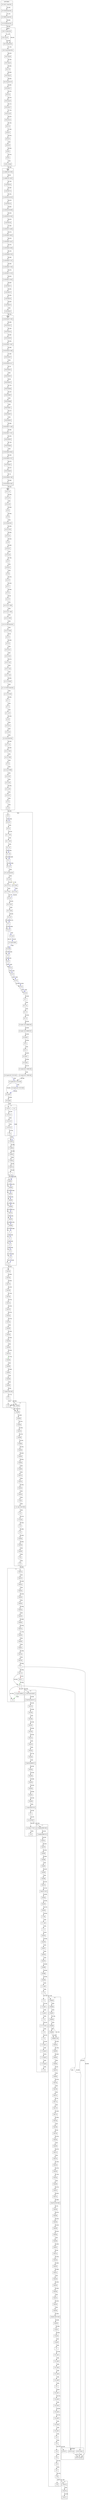 digraph {
  fontname="sans-serif";
  concentrate=true;
  node[shape="box",fontname="sans-serif"];
  edge[fontname="sans-serif"];
  subgraph cluster_1_0 {
    label="1.0";
    v1_0_0_rc2_1[label="1.0.0-rc2-1",href="https://skyrising.github.io/mc-versions/version/1.0.0-rc2-1.json"];
    v1_0_0_rc1[label="1.0.0-rc1",href="https://skyrising.github.io/mc-versions/version/1.0.0-rc1.json"];
    v1_0_0_rc2_2[label="1.0.0-rc2-2",href="https://skyrising.github.io/mc-versions/version/1.0.0-rc2-2.json"];
    v1_0_0_rc2_3[label="1.0.0-rc2-3",href="https://skyrising.github.io/mc-versions/version/1.0.0-rc2-3.json"];
    v1_0_0[label="1.0.0",href="https://skyrising.github.io/mc-versions/version/1.0.0.json"];
    v1_0_1[label="1.0.1",href="https://skyrising.github.io/mc-versions/version/1.0.1.json"];
  }
  subgraph cluster_beta {
    label="beta";
    b1_9_pre6[label="b1.9-pre6",href="https://skyrising.github.io/mc-versions/version/b1.9-pre6.json"];
    b1_0[label="b1.0",href="https://skyrising.github.io/mc-versions/version/b1.0.json"];
    b1_0_01[label="b1.0_01",href="https://skyrising.github.io/mc-versions/version/b1.0_01.json"];
    b1_1_1245[label="b1.1-1245",href="https://skyrising.github.io/mc-versions/version/b1.1-1245.json"];
    b1_0_2[label="b1.0.2",href="https://skyrising.github.io/mc-versions/version/b1.0.2.json"];
    b1_1_1255[label="b1.1-1255",href="https://skyrising.github.io/mc-versions/version/b1.1-1255.json"];
    b1_1_01[label="b1.1_01",href="https://skyrising.github.io/mc-versions/version/b1.1_01.json"];
    b1_1_02[label="b1.1_02",href="https://skyrising.github.io/mc-versions/version/b1.1_02.json"];
    b1_2[label="b1.2",href="https://skyrising.github.io/mc-versions/version/b1.2.json"];
    b1_2_01[label="b1.2_01",href="https://skyrising.github.io/mc-versions/version/b1.2_01.json"];
    b1_2_02_launcher[label="b1.2_02-launcher",href="https://skyrising.github.io/mc-versions/version/b1.2_02-launcher.json"];
    b1_3_1713[label="b1.3-1713",href="https://skyrising.github.io/mc-versions/version/b1.3-1713.json"];
    b1_2_02[label="b1.2_02",href="https://skyrising.github.io/mc-versions/version/b1.2_02.json"];
    b1_3_1750[label="b1.3-1750",href="https://skyrising.github.io/mc-versions/version/b1.3-1750.json"];
    b1_3_01[label="b1.3_01",href="https://skyrising.github.io/mc-versions/version/b1.3_01.json"];
    b1_4_1507[label="b1.4-1507",href="https://skyrising.github.io/mc-versions/version/b1.4-1507.json"];
    b1_4_1634[label="b1.4-1634",href="https://skyrising.github.io/mc-versions/version/b1.4-1634.json"];
    b1_4_01[label="b1.4_01",href="https://skyrising.github.io/mc-versions/version/b1.4_01.json"];
    b1_5[label="b1.5",href="https://skyrising.github.io/mc-versions/version/b1.5.json"];
    b1_5_01[label="b1.5_01",href="https://skyrising.github.io/mc-versions/version/b1.5_01.json"];
    b1_6_tb3[label="b1.6-tb3",href="https://skyrising.github.io/mc-versions/version/b1.6-tb3.json"];
    b1_6_1[label="b1.6.1",href="https://skyrising.github.io/mc-versions/version/b1.6.1.json"];
    b1_6[label="b1.6",href="https://skyrising.github.io/mc-versions/version/b1.6.json"];
    b1_6_2[label="b1.6.2",href="https://skyrising.github.io/mc-versions/version/b1.6.2.json"];
    b1_6_3[label="b1.6.3",href="https://skyrising.github.io/mc-versions/version/b1.6.3.json"];
    b1_6_4[label="b1.6.4",href="https://skyrising.github.io/mc-versions/version/b1.6.4.json"];
    b1_6_5[label="b1.6.5",href="https://skyrising.github.io/mc-versions/version/b1.6.5.json"];
    b1_6_6[label="b1.6.6",href="https://skyrising.github.io/mc-versions/version/b1.6.6.json"];
    b1_7[label="b1.7",href="https://skyrising.github.io/mc-versions/version/b1.7.json"];
    b1_7_01[label="b1.7_01",href="https://skyrising.github.io/mc-versions/version/b1.7_01.json"];
    b1_7_3[label="b1.7.3",href="https://skyrising.github.io/mc-versions/version/b1.7.3.json"];
    b1_7_2[label="b1.7.2",href="https://skyrising.github.io/mc-versions/version/b1.7.2.json"];
    b1_8_pre1_201109081459[label="b1.8-pre1-201109081459",href="https://skyrising.github.io/mc-versions/version/b1.8-pre1-201109081459.json"];
    b1_8_1[label="b1.8.1",href="https://skyrising.github.io/mc-versions/version/b1.8.1.json"];
    b1_8[label="b1.8",href="https://skyrising.github.io/mc-versions/version/b1.8.json"];
    b1_8_pre1_201109091357[label="b1.8-pre1-201109091357",href="https://skyrising.github.io/mc-versions/version/b1.8-pre1-201109091357.json"];
    b1_8_pre2[label="b1.8-pre2",href="https://skyrising.github.io/mc-versions/version/b1.8-pre2.json"];
    b1_9_pre1[label="b1.9-pre1",href="https://skyrising.github.io/mc-versions/version/b1.9-pre1.json"];
    b1_9_pre2[label="b1.9-pre2",href="https://skyrising.github.io/mc-versions/version/b1.9-pre2.json"];
    b1_9_pre3_201110061350[label="b1.9-pre3-201110061350",href="https://skyrising.github.io/mc-versions/version/b1.9-pre3-201110061350.json"];
    b1_9_pre3_201110061402[label="b1.9-pre3-201110061402",href="https://skyrising.github.io/mc-versions/version/b1.9-pre3-201110061402.json"];
    b1_9_pre4_201110131434[label="b1.9-pre4-201110131434",href="https://skyrising.github.io/mc-versions/version/b1.9-pre4-201110131434.json"];
    b1_9_pre5[label="b1.9-pre5",href="https://skyrising.github.io/mc-versions/version/b1.9-pre5.json"];
    b1_3_1647[label="b1.3-1647",href="https://skyrising.github.io/mc-versions/version/b1.3-1647.json"];
    b1_3_1731[label="b1.3-1731",href="https://skyrising.github.io/mc-versions/version/b1.3-1731.json"];
    b1_5_02[label="b1.5_02",href="https://skyrising.github.io/mc-versions/version/b1.5_02.json"];
    b1_6_pre_trailer[label="b1.6-pre-trailer",href="https://skyrising.github.io/mc-versions/version/b1.6-pre-trailer.json"];
    b1_9_pre4_201110131425[label="b1.9-pre4-201110131425",href="https://skyrising.github.io/mc-versions/version/b1.9-pre4-201110131425.json"];
    b1_9_pre4_201110131440[label="b1.9-pre4-201110131440",href="https://skyrising.github.io/mc-versions/version/b1.9-pre4-201110131440.json"];
  }
  subgraph cluster_1_1 {
    label="1.1";
    v11w47a[label="11w47a",href="https://skyrising.github.io/mc-versions/version/11w47a.json"];
    v11w48a[label="11w48a",href="https://skyrising.github.io/mc-versions/version/11w48a.json"];
    v11w49a[label="11w49a",href="https://skyrising.github.io/mc-versions/version/11w49a.json"];
    v11w50a[label="11w50a",href="https://skyrising.github.io/mc-versions/version/11w50a.json"];
    v12w01a[label="12w01a",href="https://skyrising.github.io/mc-versions/version/12w01a.json"];
    v1_1[label="1.1",href="https://skyrising.github.io/mc-versions/version/1.1.json"];
  }
  subgraph cluster_1_2 {
    label="1.2";
    v12w03a[label="12w03a",href="https://skyrising.github.io/mc-versions/version/12w03a.json"];
    v1_2_1[label="1.2.1",href="https://skyrising.github.io/mc-versions/version/1.2.1.json"];
    v1_2[label="1.2",href="https://skyrising.github.io/mc-versions/version/1.2.json"];
    v1_2_2[label="1.2.2",href="https://skyrising.github.io/mc-versions/version/1.2.2.json"];
    v1_2_3[label="1.2.3",href="https://skyrising.github.io/mc-versions/version/1.2.3.json"];
    v1_2_4[label="1.2.4",href="https://skyrising.github.io/mc-versions/version/1.2.4.json"];
    v1_2_5[label="1.2.5",href="https://skyrising.github.io/mc-versions/version/1.2.5.json"];
    v12w04a[label="12w04a",href="https://skyrising.github.io/mc-versions/version/12w04a.json"];
    v12w05a[label="12w05a",href="https://skyrising.github.io/mc-versions/version/12w05a.json"];
    v12w05b[label="12w05b",href="https://skyrising.github.io/mc-versions/version/12w05b.json"];
    v12w06a[label="12w06a",href="https://skyrising.github.io/mc-versions/version/12w06a.json"];
    v12w07a[label="12w07a",href="https://skyrising.github.io/mc-versions/version/12w07a.json"];
    v12w07b[label="12w07b",href="https://skyrising.github.io/mc-versions/version/12w07b.json"];
    v12w08a[label="12w08a",href="https://skyrising.github.io/mc-versions/version/12w08a.json"];
  }
  subgraph cluster_1_3 {
    label="1.3";
    v12w15a[label="12w15a",href="https://skyrising.github.io/mc-versions/version/12w15a.json"];
    v12w16a[label="12w16a",href="https://skyrising.github.io/mc-versions/version/12w16a.json"];
    v12w17a[label="12w17a",href="https://skyrising.github.io/mc-versions/version/12w17a.json"];
    v12w18a[label="12w18a",href="https://skyrising.github.io/mc-versions/version/12w18a.json"];
    v12w19a[label="12w19a",href="https://skyrising.github.io/mc-versions/version/12w19a.json"];
    v12w21a[label="12w21a",href="https://skyrising.github.io/mc-versions/version/12w21a.json"];
    v12w21b[label="12w21b",href="https://skyrising.github.io/mc-versions/version/12w21b.json"];
    v12w22a[label="12w22a",href="https://skyrising.github.io/mc-versions/version/12w22a.json"];
    v12w23a[label="12w23a",href="https://skyrising.github.io/mc-versions/version/12w23a.json"];
    v12w23b[label="12w23b",href="https://skyrising.github.io/mc-versions/version/12w23b.json"];
    v12w24a[label="12w24a",href="https://skyrising.github.io/mc-versions/version/12w24a.json"];
    v12w25a[label="12w25a",href="https://skyrising.github.io/mc-versions/version/12w25a.json"];
    v12w26a[label="12w26a",href="https://skyrising.github.io/mc-versions/version/12w26a.json"];
    v12w27a[label="12w27a",href="https://skyrising.github.io/mc-versions/version/12w27a.json"];
    v12w30a[label="12w30a",href="https://skyrising.github.io/mc-versions/version/12w30a.json"];
    v1_3_1[label="1.3.1",href="https://skyrising.github.io/mc-versions/version/1.3.1.json"];
    v1_3_pre_07261249[label="1.3-pre-07261249",href="https://skyrising.github.io/mc-versions/version/1.3-pre-07261249.json"];
    v1_3_2[label="1.3.2",href="https://skyrising.github.io/mc-versions/version/1.3.2.json"];
    v12w30b[label="12w30b",href="https://skyrising.github.io/mc-versions/version/12w30b.json"];
    v12w30c[label="12w30c",href="https://skyrising.github.io/mc-versions/version/12w30c.json"];
    v12w30d[label="12w30d",href="https://skyrising.github.io/mc-versions/version/12w30d.json"];
    v12w30e[label="12w30e",href="https://skyrising.github.io/mc-versions/version/12w30e.json"];
  }
  subgraph cluster_alpha {
    label="alpha";
    a1_0_11[label="a1.0.11",href="https://skyrising.github.io/mc-versions/version/a1.0.11.json"];
    a1_0_10[label="a1.0.10",href="https://skyrising.github.io/mc-versions/version/a1.0.10.json"];
    a1_0_12[label="a1.0.12",href="https://skyrising.github.io/mc-versions/version/a1.0.12.json"];
    a1_0_13[label="a1.0.13",href="https://skyrising.github.io/mc-versions/version/a1.0.13.json"];
    a1_0_13_01_1038[label="a1.0.13_01-1038",href="https://skyrising.github.io/mc-versions/version/a1.0.13_01-1038.json"];
    a1_0_13_01_1444[label="a1.0.13_01-1444",href="https://skyrising.github.io/mc-versions/version/a1.0.13_01-1444.json"];
    a1_0_14_1603[label="a1.0.14-1603",href="https://skyrising.github.io/mc-versions/version/a1.0.14-1603.json"];
    a1_0_14_1659_launcher[label="a1.0.14-1659-launcher",href="https://skyrising.github.io/mc-versions/version/a1.0.14-1659-launcher.json"];
    a1_0_15[label="a1.0.15",href="https://skyrising.github.io/mc-versions/version/a1.0.15.json"];
    a1_0_14_1659[label="a1.0.14-1659",href="https://skyrising.github.io/mc-versions/version/a1.0.14-1659.json"];
    a1_0_16[label="a1.0.16",href="https://skyrising.github.io/mc-versions/version/a1.0.16.json"];
    a1_0_16_01[label="a1.0.16_01",href="https://skyrising.github.io/mc-versions/version/a1.0.16_01.json"];
    a1_0_16_02[label="a1.0.16_02",href="https://skyrising.github.io/mc-versions/version/a1.0.16_02.json"];
    a1_0_17_02[label="a1.0.17_02",href="https://skyrising.github.io/mc-versions/version/a1.0.17_02.json"];
    a1_0_17_03[label="a1.0.17_03",href="https://skyrising.github.io/mc-versions/version/a1.0.17_03.json"];
    a1_0_17_04[label="a1.0.17_04",href="https://skyrising.github.io/mc-versions/version/a1.0.17_04.json"];
    a1_1_0_101847[label="a1.1.0-101847",href="https://skyrising.github.io/mc-versions/version/a1.1.0-101847.json"];
    a1_0_2_01[label="a1.0.2_01",href="https://skyrising.github.io/mc-versions/version/a1.0.2_01.json"];
    a1_0_1_01[label="a1.0.1_01",href="https://skyrising.github.io/mc-versions/version/a1.0.1_01.json"];
    a1_0_2_02[label="a1.0.2_02",href="https://skyrising.github.io/mc-versions/version/a1.0.2_02.json"];
    a1_0_3[label="a1.0.3",href="https://skyrising.github.io/mc-versions/version/a1.0.3.json"];
    a1_0_4[label="a1.0.4",href="https://skyrising.github.io/mc-versions/version/a1.0.4.json"];
    a1_0_4_launcher[label="a1.0.4-launcher",href="https://skyrising.github.io/mc-versions/version/a1.0.4-launcher.json"];
    a1_0_5_2149[label="a1.0.5-2149",href="https://skyrising.github.io/mc-versions/version/a1.0.5-2149.json"];
    a1_0_5_01[label="a1.0.5_01",href="https://skyrising.github.io/mc-versions/version/a1.0.5_01.json"];
    a1_0_6[label="a1.0.6",href="https://skyrising.github.io/mc-versions/version/a1.0.6.json"];
    a1_0_6_01[label="a1.0.6_01",href="https://skyrising.github.io/mc-versions/version/a1.0.6_01.json"];
    a1_0_6_03[label="a1.0.6_03",href="https://skyrising.github.io/mc-versions/version/a1.0.6_03.json"];
    a1_0_7[label="a1.0.7",href="https://skyrising.github.io/mc-versions/version/a1.0.7.json"];
    a1_0_8_01[label="a1.0.8_01",href="https://skyrising.github.io/mc-versions/version/a1.0.8_01.json"];
    a1_0_9[label="a1.0.9",href="https://skyrising.github.io/mc-versions/version/a1.0.9.json"];
    a1_1_0_101847_launcher[label="a1.1.0-101847-launcher",href="https://skyrising.github.io/mc-versions/version/a1.1.0-101847-launcher.json"];
    a1_1_0_131933[label="a1.1.0-131933",href="https://skyrising.github.io/mc-versions/version/a1.1.0-131933.json"];
    a1_1_1[label="a1.1.1",href="https://skyrising.github.io/mc-versions/version/a1.1.1.json"];
    a1_1_2[label="a1.1.2",href="https://skyrising.github.io/mc-versions/version/a1.1.2.json"];
    a1_1_2_01[label="a1.1.2_01",href="https://skyrising.github.io/mc-versions/version/a1.1.2_01.json"];
    a1_2_0[label="a1.2.0",href="https://skyrising.github.io/mc-versions/version/a1.2.0.json"];
    a1_2_0_01[label="a1.2.0_01",href="https://skyrising.github.io/mc-versions/version/a1.2.0_01.json"];
    a1_2_0_02[label="a1.2.0_02",href="https://skyrising.github.io/mc-versions/version/a1.2.0_02.json"];
    a1_2_0_02_launcher[label="a1.2.0_02-launcher",href="https://skyrising.github.io/mc-versions/version/a1.2.0_02-launcher.json"];
    a1_2_1_01[label="a1.2.1_01",href="https://skyrising.github.io/mc-versions/version/a1.2.1_01.json"];
    a1_2_2_1624[label="a1.2.2-1624",href="https://skyrising.github.io/mc-versions/version/a1.2.2-1624.json"];
    a1_2_2_1938[label="a1.2.2-1938",href="https://skyrising.github.io/mc-versions/version/a1.2.2-1938.json"];
    a1_2_3[label="a1.2.3",href="https://skyrising.github.io/mc-versions/version/a1.2.3.json"];
    a1_2_3_01_0958[label="a1.2.3_01-0958",href="https://skyrising.github.io/mc-versions/version/a1.2.3_01-0958.json"];
    a1_2_3_02[label="a1.2.3_02",href="https://skyrising.github.io/mc-versions/version/a1.2.3_02.json"];
    a1_2_3_04[label="a1.2.3_04",href="https://skyrising.github.io/mc-versions/version/a1.2.3_04.json"];
    a1_2_3_05[label="a1.2.3_05",href="https://skyrising.github.io/mc-versions/version/a1.2.3_05.json"];
    a1_2_4_01[label="a1.2.4_01",href="https://skyrising.github.io/mc-versions/version/a1.2.4_01.json"];
    a1_2_5[label="a1.2.5",href="https://skyrising.github.io/mc-versions/version/a1.2.5.json"];
    a1_2_6[label="a1.2.6",href="https://skyrising.github.io/mc-versions/version/a1.2.6.json"];
  }
  subgraph cluster_infdev {
    label="infdev";
    inf_20100630_1835[label="inf-20100630-1835",href="https://skyrising.github.io/mc-versions/version/inf-20100630-1835.json"];
    inf_20100227_1433[label="inf-20100227-1433",href="https://skyrising.github.io/mc-versions/version/inf-20100227-1433.json"];
    inf_20100313[label="inf-20100313",href="https://skyrising.github.io/mc-versions/version/inf-20100313.json"];
    inf_20100316[label="inf-20100316",href="https://skyrising.github.io/mc-versions/version/inf-20100316.json"];
    inf_20100320[label="inf-20100320",href="https://skyrising.github.io/mc-versions/version/inf-20100320.json"];
    inf_20100321_1857[label="inf-20100321-1857",href="https://skyrising.github.io/mc-versions/version/inf-20100321-1857.json"];
    inf_20100325_1640[label="inf-20100325-1640",href="https://skyrising.github.io/mc-versions/version/inf-20100325-1640.json"];
    inf_20100327[label="inf-20100327",href="https://skyrising.github.io/mc-versions/version/inf-20100327.json"];
    inf_20100330_1611[label="inf-20100330-1611",href="https://skyrising.github.io/mc-versions/version/inf-20100330-1611.json"];
    inf_20100413[label="inf-20100413",href="https://skyrising.github.io/mc-versions/version/inf-20100413.json"];
    inf_20100414[label="inf-20100414",href="https://skyrising.github.io/mc-versions/version/inf-20100414.json"];
    inf_20100415[label="inf-20100415",href="https://skyrising.github.io/mc-versions/version/inf-20100415.json"];
    inf_20100420[label="inf-20100420",href="https://skyrising.github.io/mc-versions/version/inf-20100420.json"];
    inf_20100607[label="inf-20100607",href="https://skyrising.github.io/mc-versions/version/inf-20100607.json"];
    inf_20100608[label="inf-20100608",href="https://skyrising.github.io/mc-versions/version/inf-20100608.json"];
    inf_20100611[label="inf-20100611",href="https://skyrising.github.io/mc-versions/version/inf-20100611.json"];
    inf_20100615[label="inf-20100615",href="https://skyrising.github.io/mc-versions/version/inf-20100615.json"];
    inf_20100616[label="inf-20100616",href="https://skyrising.github.io/mc-versions/version/inf-20100616.json"];
    inf_20100617_1205[label="inf-20100617-1205",href="https://skyrising.github.io/mc-versions/version/inf-20100617-1205.json"];
    inf_20100617_1531[label="inf-20100617-1531",href="https://skyrising.github.io/mc-versions/version/inf-20100617-1531.json"];
    inf_20100618[label="inf-20100618",href="https://skyrising.github.io/mc-versions/version/inf-20100618.json"];
    inf_20100624[label="inf-20100624",href="https://skyrising.github.io/mc-versions/version/inf-20100624.json"];
    inf_20100625_0922[label="inf-20100625-0922",href="https://skyrising.github.io/mc-versions/version/inf-20100625-0922.json"];
    inf_20100625_1917[label="inf-20100625-1917",href="https://skyrising.github.io/mc-versions/version/inf-20100625-1917.json"];
    inf_20100627[label="inf-20100627",href="https://skyrising.github.io/mc-versions/version/inf-20100627.json"];
    inf_20100629[label="inf-20100629",href="https://skyrising.github.io/mc-versions/version/inf-20100629.json"];
    inf_20100630_1340[label="inf-20100630-1340",href="https://skyrising.github.io/mc-versions/version/inf-20100630-1340.json"];
  }
  subgraph cluster_classic {
    label="classic";
    c0_0_12a_03[label="c0.0.12a_03",href="https://skyrising.github.io/mc-versions/version/c0.0.12a_03.json"];
    c0_0_11a_launcher[label="c0.0.11a-launcher",href="https://skyrising.github.io/mc-versions/version/c0.0.11a-launcher.json"];
    c0_0_13a_launcher[label="c0.0.13a-launcher",href="https://skyrising.github.io/mc-versions/version/c0.0.13a-launcher.json"];
    c0_0_13a_03_launcher[label="c0.0.13a_03-launcher",href="https://skyrising.github.io/mc-versions/version/c0.0.13a_03-launcher.json"];
    c0_0_14a_08[label="c0.0.14a_08",href="https://skyrising.github.io/mc-versions/version/c0.0.14a_08.json"];
    c0_0_16a_02[label="c0.0.16a_02",href="https://skyrising.github.io/mc-versions/version/c0.0.16a_02.json"];
    c0_0_17a[label="c0.0.17a",href="https://skyrising.github.io/mc-versions/version/c0.0.17a.json"];
    c0_0_18a_02[label="c0.0.18a_02",href="https://skyrising.github.io/mc-versions/version/c0.0.18a_02.json"];
    c0_0_19a_06_0137[label="c0.0.19a_06-0137",href="https://skyrising.github.io/mc-versions/version/c0.0.19a_06-0137.json"];
    c0_0_20a_01[label="c0.0.20a_01",href="https://skyrising.github.io/mc-versions/version/c0.0.20a_01.json"];
    c0_0_21a[label="c0.0.21a",href="https://skyrising.github.io/mc-versions/version/c0.0.21a.json"];
    c0_0_22a_05[label="c0.0.22a_05",href="https://skyrising.github.io/mc-versions/version/c0.0.22a_05.json"];
    c0_0_23a_01[label="c0.0.23a_01",href="https://skyrising.github.io/mc-versions/version/c0.0.23a_01.json"];
    c0_24_st_03[label="c0.24_st_03",href="https://skyrising.github.io/mc-versions/version/c0.24_st_03.json"];
    c0_25_05_st[label="c0.25_05_st",href="https://skyrising.github.io/mc-versions/version/c0.25_05_st.json"];
    c0_27_st[label="c0.27_st",href="https://skyrising.github.io/mc-versions/version/c0.27_st.json"];
    c0_28_01[label="c0.28_01",href="https://skyrising.github.io/mc-versions/version/c0.28_01.json"];
    c0_29_01[label="c0.29_01",href="https://skyrising.github.io/mc-versions/version/c0.29_01.json"];
    c0_29_02[label="c0.29_02",href="https://skyrising.github.io/mc-versions/version/c0.29_02.json"];
    c0_30_s[label="c0.30-s",href="https://skyrising.github.io/mc-versions/version/c0.30-s.json"];
    c0_30_c_renew[label="c0.30-c-renew",href="https://skyrising.github.io/mc-versions/version/c0.30-c-renew.json"];
    c0_30_c[label="c0.30-c",href="https://skyrising.github.io/mc-versions/version/c0.30-c.json"];
  }
  subgraph cluster_pre_classic {
    label="pre-classic";
    rd_161348_launcher[label="rd-161348-launcher",href="https://skyrising.github.io/mc-versions/version/rd-161348-launcher.json"];
    rd_132328_launcher[label="rd-132328-launcher",href="https://skyrising.github.io/mc-versions/version/rd-132328-launcher.json"];
    rd_132211_launcher[label="rd-132211-launcher",href="https://skyrising.github.io/mc-versions/version/rd-132211-launcher.json"];
    rd_160052_launcher[label="rd-160052-launcher",href="https://skyrising.github.io/mc-versions/version/rd-160052-launcher.json"];
  }
  subgraph cluster_indev {
    label="indev";
    in_20091223_1459[label="in-20091223-1459",href="https://skyrising.github.io/mc-versions/version/in-20091223-1459.json"];
    in_20091231_2257[label="in-20091231-2257",href="https://skyrising.github.io/mc-versions/version/in-20091231-2257.json"];
    in_20100105[label="in-20100105",href="https://skyrising.github.io/mc-versions/version/in-20100105.json"];
    in_20100110[label="in-20100110",href="https://skyrising.github.io/mc-versions/version/in-20100110.json"];
    in_20100124_2310[label="in-20100124-2310",href="https://skyrising.github.io/mc-versions/version/in-20100124-2310.json"];
    in_20100125[label="in-20100125",href="https://skyrising.github.io/mc-versions/version/in-20100125.json"];
    in_20100128_2304[label="in-20100128-2304",href="https://skyrising.github.io/mc-versions/version/in-20100128-2304.json"];
    in_20100129_1452[label="in-20100129-1452",href="https://skyrising.github.io/mc-versions/version/in-20100129-1452.json"];
    in_20100130[label="in-20100130",href="https://skyrising.github.io/mc-versions/version/in-20100130.json"];
    in_20100131_2244[label="in-20100131-2244",href="https://skyrising.github.io/mc-versions/version/in-20100131-2244.json"];
    in_20100201_0025[label="in-20100201-0025",href="https://skyrising.github.io/mc-versions/version/in-20100201-0025.json"];
    in_20100201_2227[label="in-20100201-2227",href="https://skyrising.github.io/mc-versions/version/in-20100201-2227.json"];
    in_20100202_2330[label="in-20100202-2330",href="https://skyrising.github.io/mc-versions/version/in-20100202-2330.json"];
    in_20100206_2103[label="in-20100206-2103",href="https://skyrising.github.io/mc-versions/version/in-20100206-2103.json"];
    in_20100207_1101[label="in-20100207-1101",href="https://skyrising.github.io/mc-versions/version/in-20100207-1101.json"];
    in_20100207_1703[label="in-20100207-1703",href="https://skyrising.github.io/mc-versions/version/in-20100207-1703.json"];
    in_20100212_1210[label="in-20100212-1210",href="https://skyrising.github.io/mc-versions/version/in-20100212-1210.json"];
    in_20100212_1622[label="in-20100212-1622",href="https://skyrising.github.io/mc-versions/version/in-20100212-1622.json"];
    in_20100213[label="in-20100213",href="https://skyrising.github.io/mc-versions/version/in-20100213.json"];
    in_20100214[label="in-20100214",href="https://skyrising.github.io/mc-versions/version/in-20100214.json"];
    in_20100218[label="in-20100218",href="https://skyrising.github.io/mc-versions/version/in-20100218.json"];
    in_20100219[label="in-20100219",href="https://skyrising.github.io/mc-versions/version/in-20100219.json"];
    in_20100223[label="in-20100223",href="https://skyrising.github.io/mc-versions/version/in-20100223.json"];
  }
  subgraph cluster_1_5 {
    label="1.5";
    v1_5_2[label="1.5.2",href="https://skyrising.github.io/mc-versions/version/1.5.2.json"];
    v1_5_2_pre_250903[label="1.5.2-pre-250903",href="https://skyrising.github.io/mc-versions/version/1.5.2-pre-250903.json"];
    v1_5_1[label="1.5.1",href="https://skyrising.github.io/mc-versions/version/1.5.1.json"];
    v13w12_[label="13w12~",href="https://skyrising.github.io/mc-versions/version/13w12~.json"];
    v13w11a[label="13w11a",href="https://skyrising.github.io/mc-versions/version/13w11a.json"];
    v13w01a[label="13w01a",href="https://skyrising.github.io/mc-versions/version/13w01a.json"];
    v1_5[label="1.5",href="https://skyrising.github.io/mc-versions/version/1.5.json"];
    v13w01b[label="13w01b",href="https://skyrising.github.io/mc-versions/version/13w01b.json"];
    v13w02a[label="13w02a",href="https://skyrising.github.io/mc-versions/version/13w02a.json"];
    v13w02b[label="13w02b",href="https://skyrising.github.io/mc-versions/version/13w02b.json"];
    v13w03a[label="13w03a",href="https://skyrising.github.io/mc-versions/version/13w03a.json"];
    v13w04a[label="13w04a",href="https://skyrising.github.io/mc-versions/version/13w04a.json"];
    v13w05a[label="13w05a",href="https://skyrising.github.io/mc-versions/version/13w05a.json"];
    v13w05b[label="13w05b",href="https://skyrising.github.io/mc-versions/version/13w05b.json"];
    v13w06a[label="13w06a",href="https://skyrising.github.io/mc-versions/version/13w06a.json"];
    v13w07a[label="13w07a",href="https://skyrising.github.io/mc-versions/version/13w07a.json"];
    v13w09a[label="13w09a",href="https://skyrising.github.io/mc-versions/version/13w09a.json"];
    v13w09b[label="13w09b",href="https://skyrising.github.io/mc-versions/version/13w09b.json"];
    v13w09c[label="13w09c",href="https://skyrising.github.io/mc-versions/version/13w09c.json"];
    v13w10a[label="13w10a",href="https://skyrising.github.io/mc-versions/version/13w10a.json"];
    v13w10b[label="13w10b",href="https://skyrising.github.io/mc-versions/version/13w10b.json"];
  }
  subgraph cluster_1_4 {
    label="1.4";
    v12w32a[label="12w32a",href="https://skyrising.github.io/mc-versions/version/12w32a.json"];
    v12w34a[label="12w34a",href="https://skyrising.github.io/mc-versions/version/12w34a.json"];
    v1_4_1_pre_10231538[label="1.4.1-pre-10231538",href="https://skyrising.github.io/mc-versions/version/1.4.1-pre-10231538.json"];
    v1_4_pre[label="1.4-pre",href="https://skyrising.github.io/mc-versions/version/1.4-pre.json"];
    v1_4_2[label="1.4.2",href="https://skyrising.github.io/mc-versions/version/1.4.2.json"];
    v1_4_3_pre[label="1.4.3-pre",href="https://skyrising.github.io/mc-versions/version/1.4.3-pre.json"];
    v1_4_4[label="1.4.4",href="https://skyrising.github.io/mc-versions/version/1.4.4.json"];
    v1_4_5[label="1.4.5",href="https://skyrising.github.io/mc-versions/version/1.4.5.json"];
    v12w49a[label="12w49a",href="https://skyrising.github.io/mc-versions/version/12w49a.json"];
    v1_4_7[label="1.4.7",href="https://skyrising.github.io/mc-versions/version/1.4.7.json"];
    v1_4_6[label="1.4.6",href="https://skyrising.github.io/mc-versions/version/1.4.6.json"];
    v12w34b[label="12w34b",href="https://skyrising.github.io/mc-versions/version/12w34b.json"];
    v12w36a[label="12w36a",href="https://skyrising.github.io/mc-versions/version/12w36a.json"];
    v12w37a[label="12w37a",href="https://skyrising.github.io/mc-versions/version/12w37a.json"];
    v12w38a[label="12w38a",href="https://skyrising.github.io/mc-versions/version/12w38a.json"];
    v12w38b[label="12w38b",href="https://skyrising.github.io/mc-versions/version/12w38b.json"];
    v12w39a[label="12w39a",href="https://skyrising.github.io/mc-versions/version/12w39a.json"];
    v12w39b[label="12w39b",href="https://skyrising.github.io/mc-versions/version/12w39b.json"];
    v12w40a[label="12w40a",href="https://skyrising.github.io/mc-versions/version/12w40a.json"];
    v12w40b[label="12w40b",href="https://skyrising.github.io/mc-versions/version/12w40b.json"];
    v12w41a[label="12w41a",href="https://skyrising.github.io/mc-versions/version/12w41a.json"];
    v12w41b[label="12w41b",href="https://skyrising.github.io/mc-versions/version/12w41b.json"];
    v12w42a[label="12w42a",href="https://skyrising.github.io/mc-versions/version/12w42a.json"];
    v12w42b[label="12w42b",href="https://skyrising.github.io/mc-versions/version/12w42b.json"];
    v12w50a[label="12w50a",href="https://skyrising.github.io/mc-versions/version/12w50a.json"];
    v12w50b[label="12w50b",href="https://skyrising.github.io/mc-versions/version/12w50b.json"];
  }
  subgraph cluster_1_6 {
    label="1.6";
    v13w16a_04192037[label="13w16a-04192037",href="https://skyrising.github.io/mc-versions/version/13w16a-04192037.json"];
    v1_6_1[label="1.6.1",href="https://skyrising.github.io/mc-versions/version/1.6.1.json"];
    v1_6_pre_06251516[label="1.6-pre-06251516",href="https://skyrising.github.io/mc-versions/version/1.6-pre-06251516.json"];
    v1_6_2_091847[label="1.6.2-091847",href="https://skyrising.github.io/mc-versions/version/1.6.2-091847.json"];
    v1_6_3_pre_171231[label="1.6.3-pre-171231",href="https://skyrising.github.io/mc-versions/version/1.6.3-pre-171231.json"];
    v1_6_4[label="1.6.4",href="https://skyrising.github.io/mc-versions/version/1.6.4.json"];
    v13w16b_04232151[label="13w16b-04232151",href="https://skyrising.github.io/mc-versions/version/13w16b-04232151.json"];
    v13w17a[label="13w17a",href="https://skyrising.github.io/mc-versions/version/13w17a.json"];
    v13w18a[label="13w18a",href="https://skyrising.github.io/mc-versions/version/13w18a.json"];
    v13w18b[label="13w18b",href="https://skyrising.github.io/mc-versions/version/13w18b.json"];
    v13w18c[label="13w18c",href="https://skyrising.github.io/mc-versions/version/13w18c.json"];
    v13w19a[label="13w19a",href="https://skyrising.github.io/mc-versions/version/13w19a.json"];
    v13w21a[label="13w21a",href="https://skyrising.github.io/mc-versions/version/13w21a.json"];
    v13w21b[label="13w21b",href="https://skyrising.github.io/mc-versions/version/13w21b.json"];
    v13w22a[label="13w22a",href="https://skyrising.github.io/mc-versions/version/13w22a.json"];
    v13w23a[label="13w23a",href="https://skyrising.github.io/mc-versions/version/13w23a.json"];
    v13w23b_06080101[label="13w23b-06080101",href="https://skyrising.github.io/mc-versions/version/13w23b-06080101.json"];
    v13w24a[label="13w24a",href="https://skyrising.github.io/mc-versions/version/13w24a.json"];
    v13w24b[label="13w24b",href="https://skyrising.github.io/mc-versions/version/13w24b.json"];
    v13w25a[label="13w25a",href="https://skyrising.github.io/mc-versions/version/13w25a.json"];
    v13w25b[label="13w25b",href="https://skyrising.github.io/mc-versions/version/13w25b.json"];
    v13w25c[label="13w25c",href="https://skyrising.github.io/mc-versions/version/13w25c.json"];
    v13w26a[label="13w26a",href="https://skyrising.github.io/mc-versions/version/13w26a.json"];
  }
  subgraph cluster_1_7 {
    label="1.7";
    v13w36a_09051446[label="13w36a-09051446",href="https://skyrising.github.io/mc-versions/version/13w36a-09051446.json"];
    v1_7_1_pre[label="1.7.1-pre",href="https://skyrising.github.io/mc-versions/version/1.7.1-pre.json"];
    v1_7_pre[label="1.7-pre",href="https://skyrising.github.io/mc-versions/version/1.7-pre.json"];
    v1_7_2[label="1.7.2",href="https://skyrising.github.io/mc-versions/version/1.7.2.json"];
    v1_7_10_pre2[label="1.7.10-pre2",href="https://skyrising.github.io/mc-versions/version/1.7.10-pre2.json"];
    v1_7_10_pre1[label="1.7.10-pre1",href="https://skyrising.github.io/mc-versions/version/1.7.10-pre1.json"];
    v1_7_10_pre3[label="1.7.10-pre3",href="https://skyrising.github.io/mc-versions/version/1.7.10-pre3.json"];
    v1_7_10_pre4[label="1.7.10-pre4",href="https://skyrising.github.io/mc-versions/version/1.7.10-pre4.json"];
    v1_7_10[label="1.7.10",href="https://skyrising.github.io/mc-versions/version/1.7.10.json"];
    v13w47a[label="13w47a",href="https://skyrising.github.io/mc-versions/version/13w47a.json"];
    v1_7_4[label="1.7.4",href="https://skyrising.github.io/mc-versions/version/1.7.4.json"];
    v1_7_3_pre[label="1.7.3-pre",href="https://skyrising.github.io/mc-versions/version/1.7.3-pre.json"];
    v1_7_5[label="1.7.5",href="https://skyrising.github.io/mc-versions/version/1.7.5.json"];
    v1_7_6_pre1[label="1.7.6-pre1",href="https://skyrising.github.io/mc-versions/version/1.7.6-pre1.json"];
    v1_7_7_101331[label="1.7.7-101331",href="https://skyrising.github.io/mc-versions/version/1.7.7-101331.json"];
    v1_7_6[label="1.7.6",href="https://skyrising.github.io/mc-versions/version/1.7.6.json"];
    v1_7_6_pre2[label="1.7.6-pre2",href="https://skyrising.github.io/mc-versions/version/1.7.6-pre2.json"];
    v1_7_8[label="1.7.8",href="https://skyrising.github.io/mc-versions/version/1.7.8.json"];
    v1_7_9[label="1.7.9",href="https://skyrising.github.io/mc-versions/version/1.7.9.json"];
    v13w36b_09061310[label="13w36b-09061310",href="https://skyrising.github.io/mc-versions/version/13w36b-09061310.json"];
    v13w37a[label="13w37a",href="https://skyrising.github.io/mc-versions/version/13w37a.json"];
    v13w37b[label="13w37b",href="https://skyrising.github.io/mc-versions/version/13w37b.json"];
    v13w38a[label="13w38a",href="https://skyrising.github.io/mc-versions/version/13w38a.json"];
    v13w38b[label="13w38b",href="https://skyrising.github.io/mc-versions/version/13w38b.json"];
    v13w38c[label="13w38c",href="https://skyrising.github.io/mc-versions/version/13w38c.json"];
    v13w39a[label="13w39a",href="https://skyrising.github.io/mc-versions/version/13w39a.json"];
    v13w39b[label="13w39b",href="https://skyrising.github.io/mc-versions/version/13w39b.json"];
    v13w41a[label="13w41a",href="https://skyrising.github.io/mc-versions/version/13w41a.json"];
    v13w41b_1523[label="13w41b-1523",href="https://skyrising.github.io/mc-versions/version/13w41b-1523.json"];
    v13w42a[label="13w42a",href="https://skyrising.github.io/mc-versions/version/13w42a.json"];
    v13w42b[label="13w42b",href="https://skyrising.github.io/mc-versions/version/13w42b.json"];
    v13w43a[label="13w43a",href="https://skyrising.github.io/mc-versions/version/13w43a.json"];
    v13w47b[label="13w47b",href="https://skyrising.github.io/mc-versions/version/13w47b.json"];
    v13w47c[label="13w47c",href="https://skyrising.github.io/mc-versions/version/13w47c.json"];
    v13w47d[label="13w47d",href="https://skyrising.github.io/mc-versions/version/13w47d.json"];
    v13w47e[label="13w47e",href="https://skyrising.github.io/mc-versions/version/13w47e.json"];
    v13w48a[label="13w48a",href="https://skyrising.github.io/mc-versions/version/13w48a.json"];
    v13w48b[label="13w48b",href="https://skyrising.github.io/mc-versions/version/13w48b.json"];
    v13w49a[label="13w49a",href="https://skyrising.github.io/mc-versions/version/13w49a.json"];
  }
  subgraph cluster_1_8 {
    label="1.8";
    v14w02a[label="14w02a",href="https://skyrising.github.io/mc-versions/version/14w02a.json"];
    v1_8_1_pre1[label="1.8.1-pre1",href="https://skyrising.github.io/mc-versions/version/1.8.1-pre1.json"];
    v1_8[label="1.8",href="https://skyrising.github.io/mc-versions/version/1.8.json"];
    v1_8_pre2[label="1.8-pre2",href="https://skyrising.github.io/mc-versions/version/1.8-pre2.json"];
    v1_8_pre1[label="1.8-pre1",href="https://skyrising.github.io/mc-versions/version/1.8-pre1.json"];
    v1_8_pre3[label="1.8-pre3",href="https://skyrising.github.io/mc-versions/version/1.8-pre3.json"];
    v1_8_2_pre1[label="1.8.2-pre1",href="https://skyrising.github.io/mc-versions/version/1.8.2-pre1.json"];
    v1_8_1[label="1.8.1",href="https://skyrising.github.io/mc-versions/version/1.8.1.json"];
    v1_8_1_pre2[label="1.8.1-pre2",href="https://skyrising.github.io/mc-versions/version/1.8.1-pre2.json"];
    v1_8_1_pre3[label="1.8.1-pre3",href="https://skyrising.github.io/mc-versions/version/1.8.1-pre3.json"];
    v1_8_1_pre4[label="1.8.1-pre4",href="https://skyrising.github.io/mc-versions/version/1.8.1-pre4.json"];
    v1_8_1_pre5[label="1.8.1-pre5",href="https://skyrising.github.io/mc-versions/version/1.8.1-pre5.json"];
    v1_8_3[label="1.8.3",href="https://skyrising.github.io/mc-versions/version/1.8.3.json"];
    v1_8_2[label="1.8.2",href="https://skyrising.github.io/mc-versions/version/1.8.2.json"];
    v1_8_2_pre2[label="1.8.2-pre2",href="https://skyrising.github.io/mc-versions/version/1.8.2-pre2.json"];
    v1_8_2_pre3[label="1.8.2-pre3",href="https://skyrising.github.io/mc-versions/version/1.8.2-pre3.json"];
    v1_8_2_pre4[label="1.8.2-pre4",href="https://skyrising.github.io/mc-versions/version/1.8.2-pre4.json"];
    v1_8_2_pre5[label="1.8.2-pre5",href="https://skyrising.github.io/mc-versions/version/1.8.2-pre5.json"];
    v1_8_2_pre6[label="1.8.2-pre6",href="https://skyrising.github.io/mc-versions/version/1.8.2-pre6.json"];
    v1_8_2_pre7[label="1.8.2-pre7",href="https://skyrising.github.io/mc-versions/version/1.8.2-pre7.json"];
    v1_8_4[label="1.8.4",href="https://skyrising.github.io/mc-versions/version/1.8.4.json"];
    v1_8_5[label="1.8.5",href="https://skyrising.github.io/mc-versions/version/1.8.5.json"];
    v1_8_6[label="1.8.6",href="https://skyrising.github.io/mc-versions/version/1.8.6.json"];
    v1_8_7[label="1.8.7",href="https://skyrising.github.io/mc-versions/version/1.8.7.json"];
    v1_8_8[label="1.8.8",href="https://skyrising.github.io/mc-versions/version/1.8.8.json"];
    v1_8_9[label="1.8.9",href="https://skyrising.github.io/mc-versions/version/1.8.9.json"];
    v14w02b[label="14w02b",href="https://skyrising.github.io/mc-versions/version/14w02b.json"];
    v14w02c[label="14w02c",href="https://skyrising.github.io/mc-versions/version/14w02c.json"];
    v14w03a[label="14w03a",href="https://skyrising.github.io/mc-versions/version/14w03a.json"];
    v14w03b[label="14w03b",href="https://skyrising.github.io/mc-versions/version/14w03b.json"];
    v14w04a[label="14w04a",href="https://skyrising.github.io/mc-versions/version/14w04a.json"];
    v14w04b_1554[label="14w04b-1554",href="https://skyrising.github.io/mc-versions/version/14w04b-1554.json"];
    v14w05a[label="14w05a",href="https://skyrising.github.io/mc-versions/version/14w05a.json"];
    v14w05b[label="14w05b",href="https://skyrising.github.io/mc-versions/version/14w05b.json"];
    v14w06a[label="14w06a",href="https://skyrising.github.io/mc-versions/version/14w06a.json"];
    v14w06b[label="14w06b",href="https://skyrising.github.io/mc-versions/version/14w06b.json"];
    v14w07a[label="14w07a",href="https://skyrising.github.io/mc-versions/version/14w07a.json"];
    v14w08a[label="14w08a",href="https://skyrising.github.io/mc-versions/version/14w08a.json"];
    v14w10a[label="14w10a",href="https://skyrising.github.io/mc-versions/version/14w10a.json"];
    v14w10b[label="14w10b",href="https://skyrising.github.io/mc-versions/version/14w10b.json"];
    v14w10c[label="14w10c",href="https://skyrising.github.io/mc-versions/version/14w10c.json"];
    v14w11a[label="14w11a",href="https://skyrising.github.io/mc-versions/version/14w11a.json"];
    v14w11b[label="14w11b",href="https://skyrising.github.io/mc-versions/version/14w11b.json"];
    v14w17a[label="14w17a",href="https://skyrising.github.io/mc-versions/version/14w17a.json"];
    v14w18a[label="14w18a",href="https://skyrising.github.io/mc-versions/version/14w18a.json"];
    v14w18b[label="14w18b",href="https://skyrising.github.io/mc-versions/version/14w18b.json"];
    v14w19a[label="14w19a",href="https://skyrising.github.io/mc-versions/version/14w19a.json"];
    v14w20a[label="14w20a",href="https://skyrising.github.io/mc-versions/version/14w20a.json"];
    v14w20b[label="14w20b",href="https://skyrising.github.io/mc-versions/version/14w20b.json"];
    v14w21a[label="14w21a",href="https://skyrising.github.io/mc-versions/version/14w21a.json"];
    v14w21b[label="14w21b",href="https://skyrising.github.io/mc-versions/version/14w21b.json"];
    v14w25a[label="14w25a",href="https://skyrising.github.io/mc-versions/version/14w25a.json"];
    v14w25b[label="14w25b",href="https://skyrising.github.io/mc-versions/version/14w25b.json"];
    v14w26a[label="14w26a",href="https://skyrising.github.io/mc-versions/version/14w26a.json"];
    v14w26b[label="14w26b",href="https://skyrising.github.io/mc-versions/version/14w26b.json"];
    v14w26c[label="14w26c",href="https://skyrising.github.io/mc-versions/version/14w26c.json"];
    v14w27a[label="14w27a",href="https://skyrising.github.io/mc-versions/version/14w27a.json"];
    v14w27b_07021646[label="14w27b-07021646",href="https://skyrising.github.io/mc-versions/version/14w27b-07021646.json"];
    v14w28a[label="14w28a",href="https://skyrising.github.io/mc-versions/version/14w28a.json"];
    v14w28b[label="14w28b",href="https://skyrising.github.io/mc-versions/version/14w28b.json"];
    v14w29a[label="14w29a",href="https://skyrising.github.io/mc-versions/version/14w29a.json"];
    v14w29b[label="14w29b",href="https://skyrising.github.io/mc-versions/version/14w29b.json"];
    v14w30a[label="14w30a",href="https://skyrising.github.io/mc-versions/version/14w30a.json"];
    v14w30b[label="14w30b",href="https://skyrising.github.io/mc-versions/version/14w30b.json"];
    v14w30c[label="14w30c",href="https://skyrising.github.io/mc-versions/version/14w30c.json"];
    v14w31a[label="14w31a",href="https://skyrising.github.io/mc-versions/version/14w31a.json"];
    v14w32a[label="14w32a",href="https://skyrising.github.io/mc-versions/version/14w32a.json"];
    v14w32b[label="14w32b",href="https://skyrising.github.io/mc-versions/version/14w32b.json"];
    v14w32c[label="14w32c",href="https://skyrising.github.io/mc-versions/version/14w32c.json"];
    v14w32d[label="14w32d",href="https://skyrising.github.io/mc-versions/version/14w32d.json"];
    v14w33a[label="14w33a",href="https://skyrising.github.io/mc-versions/version/14w33a.json"];
    v14w33b[label="14w33b",href="https://skyrising.github.io/mc-versions/version/14w33b.json"];
    v14w33c[label="14w33c",href="https://skyrising.github.io/mc-versions/version/14w33c.json"];
    v14w34a[label="14w34a",href="https://skyrising.github.io/mc-versions/version/14w34a.json"];
    v14w34b[label="14w34b",href="https://skyrising.github.io/mc-versions/version/14w34b.json"];
    v14w34c_08191549[label="14w34c-08191549",href="https://skyrising.github.io/mc-versions/version/14w34c-08191549.json"];
    v14w34d[label="14w34d",href="https://skyrising.github.io/mc-versions/version/14w34d.json"];
  }
  subgraph cluster_1_9 {
    label="1.9";
    v15w31a[label="15w31a",href="https://skyrising.github.io/mc-versions/version/15w31a.json"];
    v15w31b[label="15w31b",href="https://skyrising.github.io/mc-versions/version/15w31b.json"];
    v15w31c[label="15w31c",href="https://skyrising.github.io/mc-versions/version/15w31c.json"];
  }
  subgraph cluster_april_fools {
    label="april-fools";
    af_2013_blue[label="af-2013-blue",href="https://skyrising.github.io/mc-versions/version/af-2013-blue.json"];
    af_2013_purple[label="af-2013-purple",href="https://skyrising.github.io/mc-versions/version/af-2013-purple.json"];
    af_2013_red[label="af-2013-red",href="https://skyrising.github.io/mc-versions/version/af-2013-red.json"];
    af_2015[label="af-2015",href="https://skyrising.github.io/mc-versions/version/af-2015.json"];
  }
  v1_0_0_rc1 -> v1_0_0_rc2_1[label="99.93%",href="client/1.0/1.0.0-rc1%231.0.0-rc2-1.match"];
  v1_0_0_rc2_1 -> v1_0_0_rc2_2[label="100%",href="client/1.0/1.0.0-rc2-1%231.0.0-rc2-2.match"];
  v1_0_0_rc2_2 -> v1_0_0_rc2_3[label="100%",href="client/1.0/1.0.0-rc2-2%231.0.0-rc2-3.match"];
  v1_0_0_rc2_3 -> v1_0_0[label="99.34%",href="client/1.0/1.0.0-rc2-3%231.0.0.match"];
  b1_9_pre6 -> v1_0_0_rc1[label="100%",href="client/1.0/b1.9-pre6%231.0.0-rc1.match"];
  v1_0_0 -> v11w47a[label="100%",href="client/1.1/1.0.0%2311w47a.match"];
  v11w47a -> v11w48a[label="99.99%",href="client/1.1/11w47a%2311w48a.match"];
  v11w48a -> v11w49a[label="99.99%",href="client/1.1/11w48a%2311w49a.match"];
  v11w49a -> v11w50a[label="100%",href="client/1.1/11w49a%2311w50a.match"];
  v11w50a -> v12w01a[label="99.9%",href="client/1.1/11w50a%2312w01a.match"];
  v12w01a -> v1_1[label="99.82%",href="client/1.1/12w01a%231.1.match"];
  v1_1 -> v12w03a[label="99.96%",href="client/1.2/1.1%2312w03a.match"];
  v1_2 -> v1_2_1[label="100%",href="client/1.2/1.2%231.2.1.match"];
  v1_2_1 -> v1_2_2[label="100%",href="client/1.2/1.2.1%231.2.2.match"];
  v1_2_2 -> v1_2_3[label="100%",href="client/1.2/1.2.2%231.2.3.match"];
  v1_2_3 -> v1_2_4[label="99.97%",href="client/1.2/1.2.3%231.2.4.match"];
  v1_2_4 -> v1_2_5[label="99.81%",href="client/1.2/1.2.4%231.2.5.match"];
  v12w03a -> v12w04a[label="99.97%",href="client/1.2/12w03a%2312w04a.match"];
  v12w04a -> v12w05a[label="99.92%",href="client/1.2/12w04a%2312w05a.match"];
  v12w05a -> v12w05b[label="100%",href="client/1.2/12w05a%2312w05b.match"];
  v12w05b -> v12w06a[label="99.45%",href="client/1.2/12w05b%2312w06a.match"];
  v12w06a -> v12w07a[label="98.97%",href="client/1.2/12w06a%2312w07a.match"];
  v12w07a -> v12w07b[label="100%",href="client/1.2/12w07a%2312w07b.match"];
  v12w07b -> v12w08a[label="99.86%",href="client/1.2/12w07b%2312w08a.match"];
  v12w08a -> v1_2[label="99.97%",href="client/1.2/12w08a%231.2.match"];
  v1_2_5 -> v12w15a[label="99.35%",href="client/1.3/1.2.5%2312w15a.match"];
  v12w15a -> v12w16a[label="99.98%",href="client/1.3/12w15a%2312w16a.match"];
  v12w16a -> v12w17a[label="99.86%",href="client/1.3/12w16a%2312w17a.match"];
  v12w17a -> v12w18a[label="98.29%",href="client/1.3/12w17a%2312w18a.match"];
  v12w18a -> v12w19a[label="99.79%",href="client/1.3/12w18a%2312w19a.match"];
  v12w19a -> v12w21a[label="99.47%",href="client/1.3/12w19a%2312w21a.match"];
  v12w21a -> v12w21b[label="99.95%",href="client/1.3/12w21a%2312w21b.match"];
  v12w21b -> v12w22a[label="99.97%",href="client/1.3/12w21b%2312w22a.match"];
  v12w22a -> v12w23a[label="99.97%",href="client/1.3/12w22a%2312w23a.match"];
  v12w23a -> v12w23b[label="100%",href="client/1.3/12w23a%2312w23b.match"];
  v12w23b -> v12w24a[label="99.28%",href="client/1.3/12w23b%2312w24a.match"];
  v12w24a -> v12w25a[label="99.58%",href="client/1.3/12w24a%2312w25a.match"];
  v12w25a -> v12w26a[label="100%",href="client/1.3/12w25a%2312w26a.match"];
  v12w26a -> v12w27a[label="99.95%",href="client/1.3/12w26a%2312w27a.match"];
  a1_0_10 -> a1_0_11[label="99.93%",href="client/alpha/a1.0.10%23a1.0.11.match"];
  a1_0_11 -> a1_0_12[label="99.98%",href="client/alpha/a1.0.11%23a1.0.12.match"];
  a1_0_12 -> a1_0_13[label="99.9%",href="client/alpha/a1.0.12%23a1.0.13.match"];
  a1_0_13 -> a1_0_13_01_1038[label="100%",href="client/alpha/a1.0.13%23a1.0.13_01-1038.match"];
  a1_0_13_01_1038 -> a1_0_13_01_1444[label="100%",href="client/alpha/a1.0.13_01-1038%23a1.0.13_01-1444.match"];
  a1_0_13_01_1444 -> a1_0_14_1603[label="100%",href="client/alpha/a1.0.13_01-1444%23a1.0.14-1603.match"];
  a1_0_14_1603 -> a1_0_14_1659_launcher[label="100%",href="client/alpha/a1.0.14-1603%23a1.0.14-1659-launcher.match"];
  a1_0_14_1659 -> a1_0_15[label="99.9%",href="client/alpha/a1.0.14-1659%23a1.0.15.match"];
  a1_0_14_1659_launcher -> a1_0_14_1659[label="100%",href="client/alpha/a1.0.14-1659-launcher%23a1.0.14-1659.match"];
  a1_0_15 -> a1_0_16[label="99.98%",href="client/alpha/a1.0.15%23a1.0.16.match"];
  a1_0_16 -> a1_0_16_01[label="100%",href="client/alpha/a1.0.16%23a1.0.16_01.match"];
  a1_0_16_01 -> a1_0_16_02[label="100%",href="client/alpha/a1.0.16_01%23a1.0.16_02.match"];
  a1_0_16_02 -> a1_0_17_02[label="99.81%",href="client/alpha/a1.0.16_02%23a1.0.17_02.match"];
  a1_0_17_02 -> a1_0_17_03[label="100%",href="client/alpha/a1.0.17_02%23a1.0.17_03.match"];
  a1_0_17_03 -> a1_0_17_04[label="100%",href="client/alpha/a1.0.17_03%23a1.0.17_04.match"];
  a1_0_17_04 -> a1_1_0_101847[label="99.86%",href="client/alpha/a1.0.17_04%23a1.1.0-101847.match"];
  a1_0_1_01 -> a1_0_2_01[label="99.99%",href="client/alpha/a1.0.1_01%23a1.0.2_01.match"];
  a1_0_2_01 -> a1_0_2_02[label="100%",href="client/alpha/a1.0.2_01%23a1.0.2_02.match"];
  a1_0_2_02 -> a1_0_3[label="99.96%",href="client/alpha/a1.0.2_02%23a1.0.3.match"];
  a1_0_3 -> a1_0_4[label="99.99%",href="client/alpha/a1.0.3%23a1.0.4.match"];
  a1_0_4 -> a1_0_4_launcher[label="100%",href="client/alpha/a1.0.4%23a1.0.4-launcher.match"];
  a1_0_4_launcher -> a1_0_5_2149[label="99.99%",href="client/alpha/a1.0.4-launcher%23a1.0.5-2149.match"];
  a1_0_5_2149 -> a1_0_5_01[label="99.98%",href="client/alpha/a1.0.5-2149%23a1.0.5_01.match"];
  a1_0_5_01 -> a1_0_6[label="99.95%",href="client/alpha/a1.0.5_01%23a1.0.6.match"];
  a1_0_6 -> a1_0_6_01[label="99.98%",href="client/alpha/a1.0.6%23a1.0.6_01.match"];
  a1_0_6_01 -> a1_0_6_03[label="100%",href="client/alpha/a1.0.6_01%23a1.0.6_03.match"];
  a1_0_6_03 -> a1_0_7[label="99.79%",href="client/alpha/a1.0.6_03%23a1.0.7.match"];
  a1_0_7 -> a1_0_8_01[label="100%",href="client/alpha/a1.0.7%23a1.0.8_01.match"];
  a1_0_8_01 -> a1_0_9[label="100%",href="client/alpha/a1.0.8_01%23a1.0.9.match"];
  a1_0_9 -> a1_0_10[label="99.97%",href="client/alpha/a1.0.9%23a1.0.10.match"];
  a1_1_0_101847 -> a1_1_0_101847_launcher[label="100%",href="client/alpha/a1.1.0-101847%23a1.1.0-101847-launcher.match"];
  a1_1_0_101847_launcher -> a1_1_0_131933[label="100%",href="client/alpha/a1.1.0-101847-launcher%23a1.1.0-131933.match"];
  a1_1_0_131933 -> a1_1_1[label="99.99%",href="client/alpha/a1.1.0-131933%23a1.1.1.match"];
  a1_1_1 -> a1_1_2[label="100%",href="client/alpha/a1.1.1%23a1.1.2.match"];
  a1_1_2 -> a1_1_2_01[label="100%",href="client/alpha/a1.1.2%23a1.1.2_01.match"];
  a1_1_2_01 -> a1_2_0[label="99.64%",href="client/alpha/a1.1.2_01%23a1.2.0.match"];
  a1_2_0 -> a1_2_0_01[label="100%",href="client/alpha/a1.2.0%23a1.2.0_01.match"];
  a1_2_0_01 -> a1_2_0_02[label="100%",href="client/alpha/a1.2.0_01%23a1.2.0_02.match"];
  a1_2_0_02 -> a1_2_0_02_launcher[label="100%",href="client/alpha/a1.2.0_02%23a1.2.0_02-launcher.match"];
  a1_2_0_02_launcher -> a1_2_1_01[label="99.99%",href="client/alpha/a1.2.0_02-launcher%23a1.2.1_01.match"];
  a1_2_1_01 -> a1_2_2_1624[label="99.94%",href="client/alpha/a1.2.1_01%23a1.2.2-1624.match"];
  a1_2_2_1624 -> a1_2_2_1938[label="100%",href="client/alpha/a1.2.2-1624%23a1.2.2-1938.match"];
  a1_2_2_1938 -> a1_2_3[label="100%",href="client/alpha/a1.2.2-1938%23a1.2.3.match"];
  a1_2_3 -> a1_2_3_01_0958[label="100%",href="client/alpha/a1.2.3%23a1.2.3_01-0958.match"];
  a1_2_3_01_0958 -> a1_2_3_02[label="100%",href="client/alpha/a1.2.3_01-0958%23a1.2.3_02.match"];
  a1_2_3_02 -> a1_2_3_04[label="100%",href="client/alpha/a1.2.3_02%23a1.2.3_04.match"];
  a1_2_3_04 -> a1_2_3_05[label="99.99%",href="client/alpha/a1.2.3_04%23a1.2.3_05.match"];
  a1_2_3_05 -> a1_2_4_01[label="100%",href="client/alpha/a1.2.3_05%23a1.2.4_01.match"];
  a1_2_4_01 -> a1_2_5[label="100%",href="client/alpha/a1.2.4_01%23a1.2.5.match"];
  a1_2_5 -> a1_2_6[label="100%",href="client/alpha/a1.2.5%23a1.2.6.match"];
  inf_20100630_1835 -> a1_0_1_01[label="99.53%",href="client/alpha/inf-20100630-1835%23a1.0.1_01.match"];
  a1_2_6 -> b1_0[label="98.99%",href="client/beta/a1.2.6%23b1.0.match"];
  b1_0 -> b1_0_01[label="100%",href="client/beta/b1.0%23b1.0_01.match"];
  b1_0_2 -> b1_1_1245[label="99.97%",href="client/beta/b1.0.2%23b1.1-1245.match"];
  b1_0_01 -> b1_0_2[label="100%",href="client/beta/b1.0_01%23b1.0.2.match"];
  b1_1_1245 -> b1_1_1255[label="100%",href="client/beta/b1.1-1245%23b1.1-1255.match"];
  b1_1_1255 -> b1_1_01[label="100%",href="client/beta/b1.1-1255%23b1.1_01.match"];
  b1_1_01 -> b1_1_02[label="100%",href="client/beta/b1.1_01%23b1.1_02.match"];
  b1_1_02 -> b1_2[label="99.82%",href="client/beta/b1.1_02%23b1.2.match"];
  b1_2 -> b1_2_01[label="99.99%",href="client/beta/b1.2%23b1.2_01.match"];
  b1_2_01 -> b1_2_02_launcher[label="100%",href="client/beta/b1.2_01%23b1.2_02-launcher.match"];
  b1_2_02 -> b1_3_1713[label="99.32%",href="client/beta/b1.2_02%23b1.3-1713.match"];
  b1_2_02_launcher -> b1_2_02[label="100%",href="client/beta/b1.2_02-launcher%23b1.2_02.match"];
  b1_3_1713 -> b1_3_1750[label="100%",href="client/beta/b1.3-1713%23b1.3-1750.match"];
  b1_3_1750 -> b1_3_01[label="99.91%",href="client/beta/b1.3-1750%23b1.3_01.match"];
  b1_3_01 -> b1_4_1507[label="99.84%",href="client/beta/b1.3_01%23b1.4-1507.match"];
  b1_4_1507 -> b1_4_1634[label="100%",href="client/beta/b1.4-1507%23b1.4-1634.match"];
  b1_4_1634 -> b1_4_01[label="99.84%",href="client/beta/b1.4-1634%23b1.4_01.match"];
  b1_4_01 -> b1_5[label="99.36%",href="client/beta/b1.4_01%23b1.5.match"];
  b1_5 -> b1_5_01[label="99.99%",href="client/beta/b1.5%23b1.5_01.match"];
  b1_5_01 -> b1_6_tb3[label="99.81%",href="client/beta/b1.5_01%23b1.6-tb3.match"];
  b1_6 -> b1_6_1[label="100%",href="client/beta/b1.6%23b1.6.1.match"];
  b1_6_tb3 -> b1_6[label="99.99%",href="client/beta/b1.6-tb3%23b1.6.match"];
  b1_6_1 -> b1_6_2[label="100%",href="client/beta/b1.6.1%23b1.6.2.match"];
  b1_6_2 -> b1_6_3[label="100%",href="client/beta/b1.6.2%23b1.6.3.match"];
  b1_6_3 -> b1_6_4[label="100%",href="client/beta/b1.6.3%23b1.6.4.match"];
  b1_6_4 -> b1_6_5[label="99.96%",href="client/beta/b1.6.4%23b1.6.5.match"];
  b1_6_5 -> b1_6_6[label="100%",href="client/beta/b1.6.5%23b1.6.6.match"];
  b1_6_6 -> b1_7[label="99.96%",href="client/beta/b1.6.6%23b1.7.match"];
  b1_7 -> b1_7_01[label="100%",href="client/beta/b1.7%23b1.7_01.match"];
  b1_7_2 -> b1_7_3[label="99.99%",href="client/beta/b1.7.2%23b1.7.3.match"];
  b1_7_3 -> b1_8_pre1_201109081459[label="98.59%",href="client/beta/b1.7.3%23b1.8-pre1-201109081459.match"];
  b1_7_01 -> b1_7_2[label="100%",href="client/beta/b1.7_01%23b1.7.2.match"];
  b1_8 -> b1_8_1[label="100%",href="client/beta/b1.8%23b1.8.1.match"];
  b1_8_pre1_201109081459 -> b1_8_pre1_201109091357[label="99.96%",href="client/beta/b1.8-pre1-201109081459%23b1.8-pre1-201109091357.match"];
  b1_8_pre1_201109091357 -> b1_8_pre2[label="99.96%",href="client/beta/b1.8-pre1-201109091357%23b1.8-pre2.match"];
  b1_8_pre2 -> b1_8[label="99.99%",href="client/beta/b1.8-pre2%23b1.8.match"];
  b1_8_1 -> b1_9_pre1[label="99.89%",href="client/beta/b1.8.1%23b1.9-pre1.match"];
  b1_9_pre1 -> b1_9_pre2[label="99.99%",href="client/beta/b1.9-pre1%23b1.9-pre2.match"];
  b1_9_pre2 -> b1_9_pre3_201110061350[label="99.61%",href="client/beta/b1.9-pre2%23b1.9-pre3-201110061350.match"];
  b1_9_pre3_201110061350 -> b1_9_pre3_201110061402[label="100%",href="client/beta/b1.9-pre3-201110061350%23b1.9-pre3-201110061402.match"];
  b1_9_pre3_201110061402 -> b1_9_pre4_201110131434[label="99.39%",href="client/beta/b1.9-pre3-201110061402%23b1.9-pre4-201110131434.match"];
  b1_9_pre4_201110131434 -> b1_9_pre5[label="99.84%",href="client/beta/b1.9-pre4-201110131434%23b1.9-pre5.match"];
  b1_9_pre5 -> b1_9_pre6[label="99.89%",href="client/beta/b1.9-pre5%23b1.9-pre6.match"];
  c0_0_11a_launcher -> c0_0_12a_03[label="72.21%",href="client/classic/c0.0.11a-launcher%23c0.0.12a_03.match"];
  c0_0_11a_launcher -> c0_0_13a_launcher[label="96.62%",href="client/classic/c0.0.11a-launcher%23c0.0.13a-launcher.match"];
  c0_0_12a_03 -> c0_0_13a_launcher[label="96.49%",href="client/classic/c0.0.12a_03%23c0.0.13a-launcher.match"];
  c0_0_13a_launcher -> c0_0_13a_03_launcher[label="72.13%",href="client/classic/c0.0.13a-launcher%23c0.0.13a_03-launcher.match"];
  c0_0_13a_03_launcher -> c0_0_14a_08[label="98.02%",href="client/classic/c0.0.13a_03-launcher%23c0.0.14a_08.match"];
  c0_0_14a_08 -> c0_0_16a_02[label="99.78%",href="client/classic/c0.0.14a_08%23c0.0.16a_02.match"];
  c0_0_16a_02 -> c0_0_17a[label="99.48%",href="client/classic/c0.0.16a_02%23c0.0.17a.match"];
  c0_0_17a -> c0_0_18a_02[label="99.98%",href="client/classic/c0.0.17a%23c0.0.18a_02.match"];
  c0_0_18a_02 -> c0_0_19a_06_0137[label="99.66%",href="client/classic/c0.0.18a_02%23c0.0.19a_06-0137.match"];
  c0_0_19a_06_0137 -> c0_0_20a_01[label="99.88%",href="client/classic/c0.0.19a_06-0137%23c0.0.20a_01.match"];
  c0_0_20a_01 -> c0_0_21a[label="99.42%",href="client/classic/c0.0.20a_01%23c0.0.21a.match"];
  c0_0_21a -> c0_0_22a_05[label="98.57%",href="client/classic/c0.0.21a%23c0.0.22a_05.match"];
  c0_0_22a_05 -> c0_0_23a_01[label="99.51%",href="client/classic/c0.0.22a_05%23c0.0.23a_01.match"];
  c0_0_23a_01 -> c0_24_st_03[label="97.72%",href="client/classic/c0.0.23a_01%23c0.24_st_03.match"];
  c0_24_st_03 -> c0_25_05_st[label="98.62%",href="client/classic/c0.24_st_03%23c0.25_05_st.match"];
  c0_25_05_st -> c0_27_st[label="98.76%",href="client/classic/c0.25_05_st%23c0.27_st.match"];
  c0_27_st -> c0_28_01[label="97.28%",href="client/classic/c0.27_st%23c0.28_01.match"];
  c0_28_01 -> c0_29_01[label="99.95%",href="client/classic/c0.28_01%23c0.29_01.match"];
  c0_29_01 -> c0_29_02[label="100%",href="client/classic/c0.29_01%23c0.29_02.match"];
  c0_29_02 -> c0_30_s[label="99.96%",href="client/classic/c0.29_02%23c0.30-s.match"];
  c0_30_c -> c0_30_c_renew[label="100%",href="client/classic/c0.30-c%23c0.30-c-renew.match"];
  c0_30_s -> c0_30_c[label="99.97%",href="client/classic/c0.30-s%23c0.30-c.match"];
  rd_161348_launcher -> c0_0_11a_launcher[label="99.56%",href="client/classic/rd-161348-launcher%23c0.0.11a-launcher.match"];
  c0_30_c_renew -> in_20091223_1459[label="48.18%",href="client/indev/c0.30-c-renew%23in-20091223-1459.match"];
  in_20091223_1459 -> in_20091231_2257[label="98.8%",href="client/indev/in-20091223-1459%23in-20091231-2257.match"];
  in_20091231_2257 -> in_20100105[label="99.79%",href="client/indev/in-20091231-2257%23in-20100105.match"];
  in_20100105 -> in_20100110[label="99.58%",href="client/indev/in-20100105%23in-20100110.match"];
  in_20100110 -> in_20100124_2310[label="99.55%",href="client/indev/in-20100110%23in-20100124-2310.match"];
  in_20100124_2310 -> in_20100125[label="99.87%",href="client/indev/in-20100124-2310%23in-20100125.match"];
  in_20100125 -> in_20100128_2304[label="99.88%",href="client/indev/in-20100125%23in-20100128-2304.match"];
  in_20100128_2304 -> in_20100129_1452[label="99.95%",href="client/indev/in-20100128-2304%23in-20100129-1452.match"];
  in_20100129_1452 -> in_20100130[label="99.87%",href="client/indev/in-20100129-1452%23in-20100130.match"];
  in_20100130 -> in_20100131_2244[label="97.58%",href="client/indev/in-20100130%23in-20100131-2244.match"];
  in_20100131_2244 -> in_20100201_0025[label="99.81%",href="client/indev/in-20100131-2244%23in-20100201-0025.match"];
  in_20100201_0025 -> in_20100201_2227[label="99.87%",href="client/indev/in-20100201-0025%23in-20100201-2227.match"];
  in_20100201_2227 -> in_20100202_2330[label="99.97%",href="client/indev/in-20100201-2227%23in-20100202-2330.match"];
  in_20100202_2330 -> in_20100206_2103[label="98.32%",href="client/indev/in-20100202-2330%23in-20100206-2103.match"];
  in_20100206_2103 -> in_20100207_1101[label="98.38%",href="client/indev/in-20100206-2103%23in-20100207-1101.match"];
  in_20100207_1101 -> in_20100207_1703[label="99.99%",href="client/indev/in-20100207-1101%23in-20100207-1703.match"];
  in_20100207_1703 -> in_20100212_1210[label="99.67%",href="client/indev/in-20100207-1703%23in-20100212-1210.match"];
  in_20100212_1210 -> in_20100212_1622[label="99.85%",href="client/indev/in-20100212-1210%23in-20100212-1622.match"];
  in_20100212_1622 -> in_20100213[label="99.89%",href="client/indev/in-20100212-1622%23in-20100213.match"];
  in_20100213 -> in_20100214[label="99.99%",href="client/indev/in-20100213%23in-20100214.match"];
  in_20100214 -> in_20100218[label="99.45%",href="client/indev/in-20100214%23in-20100218.match"];
  in_20100218 -> in_20100219[label="99.89%",href="client/indev/in-20100218%23in-20100219.match"];
  in_20100219 -> in_20100223[label="100%",href="client/indev/in-20100219%23in-20100223.match"];
  in_20100223 -> inf_20100227_1433[label="88.72%",href="client/infdev/in-20100223%23inf-20100227-1433.match"];
  inf_20100227_1433 -> inf_20100313[label="99.48%",href="client/infdev/inf-20100227-1433%23inf-20100313.match"];
  inf_20100313 -> inf_20100316[label="99.26%",href="client/infdev/inf-20100313%23inf-20100316.match"];
  inf_20100316 -> inf_20100320[label="99.98%",href="client/infdev/inf-20100316%23inf-20100320.match"];
  inf_20100320 -> inf_20100321_1857[label="99.99%",href="client/infdev/inf-20100320%23inf-20100321-1857.match"];
  inf_20100321_1857 -> inf_20100325_1640[label="99.38%",href="client/infdev/inf-20100321-1857%23inf-20100325-1640.match"];
  inf_20100325_1640 -> inf_20100327[label="97.08%",href="client/infdev/inf-20100325-1640%23inf-20100327.match"];
  inf_20100327 -> inf_20100330_1611[label="100%",href="client/infdev/inf-20100327%23inf-20100330-1611.match"];
  inf_20100330_1611 -> inf_20100413[label="99.7%",href="client/infdev/inf-20100330-1611%23inf-20100413.match"];
  inf_20100413 -> inf_20100414[label="100%",href="client/infdev/inf-20100413%23inf-20100414.match"];
  inf_20100414 -> inf_20100415[label="99.8%",href="client/infdev/inf-20100414%23inf-20100415.match"];
  inf_20100415 -> inf_20100420[label="99.77%",href="client/infdev/inf-20100415%23inf-20100420.match"];
  inf_20100420 -> inf_20100607[label="99.52%",href="client/infdev/inf-20100420%23inf-20100607.match"];
  inf_20100607 -> inf_20100608[label="100%",href="client/infdev/inf-20100607%23inf-20100608.match"];
  inf_20100608 -> inf_20100611[label="100%",href="client/infdev/inf-20100608%23inf-20100611.match"];
  inf_20100611 -> inf_20100615[label="99.61%",href="client/infdev/inf-20100611%23inf-20100615.match"];
  inf_20100615 -> inf_20100616[label="100%",href="client/infdev/inf-20100615%23inf-20100616.match"];
  inf_20100616 -> inf_20100617_1205[label="99.98%",href="client/infdev/inf-20100616%23inf-20100617-1205.match"];
  inf_20100617_1205 -> inf_20100617_1531[label="99.98%",href="client/infdev/inf-20100617-1205%23inf-20100617-1531.match"];
  inf_20100617_1531 -> inf_20100618[label="99.93%",href="client/infdev/inf-20100617-1531%23inf-20100618.match"];
  inf_20100618 -> inf_20100624[label="99.15%",href="client/infdev/inf-20100618%23inf-20100624.match"];
  inf_20100624 -> inf_20100625_0922[label="100%",href="client/infdev/inf-20100624%23inf-20100625-0922.match"];
  inf_20100625_0922 -> inf_20100625_1917[label="98.54%",href="client/infdev/inf-20100625-0922%23inf-20100625-1917.match"];
  inf_20100625_1917 -> inf_20100627[label="98.87%",href="client/infdev/inf-20100625-1917%23inf-20100627.match"];
  inf_20100627 -> inf_20100629[label="99.91%",href="client/infdev/inf-20100627%23inf-20100629.match"];
  inf_20100629 -> inf_20100630_1340[label="99.1%",href="client/infdev/inf-20100629%23inf-20100630-1340.match"];
  inf_20100630_1340 -> inf_20100630_1835[label="99.98%",href="client/infdev/inf-20100630-1340%23inf-20100630-1835.match"];
  rd_132211_launcher -> rd_132328_launcher[label="94.43%",href="client/pre-classic/rd-132211-launcher%23rd-132328-launcher.match"];
  rd_132328_launcher -> rd_160052_launcher[label="97.22%",href="client/pre-classic/rd-132328-launcher%23rd-160052-launcher.match"];
  rd_160052_launcher -> rd_161348_launcher[label="99.84%",href="client/pre-classic/rd-160052-launcher%23rd-161348-launcher.match"];
  v12w27a -> v12w30a[label="99.73%",color="#008800",href="cross/1.3/client-12w27a%23merged-12w30a.match"];
  v1_5_2_pre_250903 -> v1_5_2[label="100%",color="#008800",href="cross/1.5/client-1.5.2-pre-250903%23merged-1.5.2.match"];
  v13w12_ -> v1_5_1[label="99.99%",color="#008800",href="cross/1.5/client-13w12~%23merged-1.5.1.match"];
  v1_5_1 -> v1_5_2_pre_250903[label="99.32%",color="#880000",href="cross/1.5/merged-1.5.1%23client-1.5.2-pre-250903.match"];
  v13w11a -> v13w12_[label="99.5%",color="#880000",href="cross/1.5/merged-13w11a%23client-13w12~.match"];
  b1_2_02 -> b1_3_1647[label="51.5%",color="#888800",href="cross/beta/client-b1.2_02%23server-b1.3-1647.match"];
  b1_3_1731 -> b1_3_01[label="88.83%",color="#8888ff",href="cross/beta/server-b1.3-1731%23client-b1.3_01.match"];
  v1_3_pre_07261249 -> v1_3_1[label="94.21%",href="merged/1.3/1.3-pre-07261249%231.3.1.match"];
  v1_3_1 -> v1_3_2[label="100%",href="merged/1.3/1.3.1%231.3.2.match"];
  v12w30a -> v12w30b[label="100%",href="merged/1.3/12w30a%2312w30b.match"];
  v12w30b -> v12w30c[label="99.98%",href="merged/1.3/12w30b%2312w30c.match"];
  v12w30c -> v12w30d[label="100%",href="merged/1.3/12w30c%2312w30d.match"];
  v12w30d -> v12w30e[label="100%",href="merged/1.3/12w30d%2312w30e.match"];
  v12w30e -> v1_3_pre_07261249[label="99.8%",href="merged/1.3/12w30e%231.3-pre-07261249.match"];
  v12w32a -> v1_3_2[label="98.27%",href="merged/1.3/12w32a%231.3.2.match"];
  v1_3_1 -> v12w32a[label="99.94%",href="merged/1.4/1.3.1%2312w32a.match"];
  v1_3_2 -> v12w34a[label="99.51%",href="merged/1.4/1.3.2%2312w34a.match"];
  v1_4_pre -> v1_4_1_pre_10231538[label="100%",href="merged/1.4/1.4-pre%231.4.1-pre-10231538.match"];
  v1_4_1_pre_10231538 -> v1_4_2[label="100%",href="merged/1.4/1.4.1-pre-10231538%231.4.2.match"];
  v1_4_2 -> v1_4_3_pre[label="99.91%",href="merged/1.4/1.4.2%231.4.3-pre.match"];
  v1_4_3_pre -> v1_4_4[label="99.93%",href="merged/1.4/1.4.3-pre%231.4.4.match"];
  v1_4_4 -> v1_4_5[label="99.99%",href="merged/1.4/1.4.4%231.4.5.match"];
  v1_4_5 -> v12w49a[label="99.94%",href="merged/1.4/1.4.5%2312w49a.match"];
  v1_4_6 -> v1_4_7[label="100%",href="merged/1.4/1.4.6%231.4.7.match"];
  v12w32a -> v12w34a[label="99.5%",href="merged/1.4/12w32a%2312w34a.match"];
  v12w34a -> v12w34b[label="99.98%",href="merged/1.4/12w34a%2312w34b.match"];
  v12w34b -> v12w36a[label="99.97%",href="merged/1.4/12w34b%2312w36a.match"];
  v12w36a -> v12w37a[label="99.94%",href="merged/1.4/12w36a%2312w37a.match"];
  v12w37a -> v12w38a[label="99.97%",href="merged/1.4/12w37a%2312w38a.match"];
  v12w38a -> v12w38b[label="99.93%",href="merged/1.4/12w38a%2312w38b.match"];
  v12w38b -> v12w39a[label="99.95%",href="merged/1.4/12w38b%2312w39a.match"];
  v12w39a -> v12w39b[label="99.84%",href="merged/1.4/12w39a%2312w39b.match"];
  v12w39b -> v12w40a[label="99.85%",href="merged/1.4/12w39b%2312w40a.match"];
  v12w40a -> v12w40b[label="100%",href="merged/1.4/12w40a%2312w40b.match"];
  v12w40b -> v12w41a[label="100%",href="merged/1.4/12w40b%2312w41a.match"];
  v12w41a -> v12w41b[label="100%",href="merged/1.4/12w41a%2312w41b.match"];
  v12w41b -> v12w42a[label="99.99%",href="merged/1.4/12w41b%2312w42a.match"];
  v12w42a -> v12w42b[label="100%",href="merged/1.4/12w42a%2312w42b.match"];
  v12w42b -> v1_4_pre[label="100%",href="merged/1.4/12w42b%231.4-pre.match"];
  v12w49a -> v12w50a[label="99.86%",href="merged/1.4/12w49a%2312w50a.match"];
  v12w50a -> v12w50b[label="100%",href="merged/1.4/12w50a%2312w50b.match"];
  v12w50b -> v1_4_6[label="100%",href="merged/1.4/12w50b%231.4.6.match"];
  v1_4_7 -> v13w01a[label="99.89%",href="merged/1.5/1.4.7%2313w01a.match"];
  v1_5 -> v13w11a[label="99.99%",href="merged/1.5/1.5%2313w11a.match"];
  v1_5_1 -> v1_5_2[label="99.75%",href="merged/1.5/1.5.1%231.5.2.match"];
  v13w01a -> v13w01b[label="100%",href="merged/1.5/13w01a%2313w01b.match"];
  v13w01b -> v13w02a[label="99.39%",href="merged/1.5/13w01b%2313w02a.match"];
  v13w02a -> v13w02b[label="100%",href="merged/1.5/13w02a%2313w02b.match"];
  v13w02b -> v13w03a[label="99.92%",href="merged/1.5/13w02b%2313w03a.match"];
  v13w03a -> v13w04a[label="100%",href="merged/1.5/13w03a%2313w04a.match"];
  v13w04a -> v13w05a[label="99.99%",href="merged/1.5/13w04a%2313w05a.match"];
  v13w05a -> v13w05b[label="100%",href="merged/1.5/13w05a%2313w05b.match"];
  v13w05b -> v13w06a[label="99.98%",href="merged/1.5/13w05b%2313w06a.match"];
  v13w06a -> v13w07a[label="99.94%",href="merged/1.5/13w06a%2313w07a.match"];
  v13w07a -> v13w09a[label="71.07%",href="merged/1.5/13w07a%2313w09a.match"];
  v13w09a -> v13w09b[label="100%",href="merged/1.5/13w09a%2313w09b.match"];
  v13w09b -> v13w09c[label="100%",href="merged/1.5/13w09b%2313w09c.match"];
  v13w09c -> v13w10a[label="99.99%",href="merged/1.5/13w09c%2313w10a.match"];
  v13w10a -> v13w10b[label="100%",href="merged/1.5/13w10a%2313w10b.match"];
  v13w10b -> v1_5[label="99.99%",href="merged/1.5/13w10b%231.5.match"];
  v13w11a -> v1_5_1[label="99.92%",href="merged/1.5/13w11a%231.5.1.match"];
  v1_5_1 -> v13w16a_04192037[label="89.39%",href="merged/1.6/1.5.1%2313w16a-04192037.match"];
  v1_6_pre_06251516 -> v1_6_1[label="99.95%",href="merged/1.6/1.6-pre-06251516%231.6.1.match"];
  v1_6_1 -> v1_6_2_091847[label="99.87%",href="merged/1.6/1.6.1%231.6.2-091847.match"];
  v1_6_2_091847 -> v1_6_3_pre_171231[label="99.92%",href="merged/1.6/1.6.2-091847%231.6.3-pre-171231.match"];
  v1_6_3_pre_171231 -> v1_6_4[label="100%",href="merged/1.6/1.6.3-pre-171231%231.6.4.match"];
  v13w16a_04192037 -> v13w16b_04232151[label="99.99%",href="merged/1.6/13w16a-04192037%2313w16b-04232151.match"];
  v13w16b_04232151 -> v13w17a[label="99.92%",href="merged/1.6/13w16b-04232151%2313w17a.match"];
  v13w17a -> v13w18a[label="99.28%",href="merged/1.6/13w17a%2313w18a.match"];
  v13w18a -> v13w18b[label="100%",href="merged/1.6/13w18a%2313w18b.match"];
  v13w18b -> v13w18c[label="99.99%",href="merged/1.6/13w18b%2313w18c.match"];
  v13w18c -> v13w19a[label="99.99%",href="merged/1.6/13w18c%2313w19a.match"];
  v13w19a -> v13w21a[label="99.85%",href="merged/1.6/13w19a%2313w21a.match"];
  v13w21a -> v13w21b[label="100%",href="merged/1.6/13w21a%2313w21b.match"];
  v13w21b -> v13w22a[label="100%",href="merged/1.6/13w21b%2313w22a.match"];
  v13w22a -> v13w23a[label="99.77%",href="merged/1.6/13w22a%2313w23a.match"];
  v13w23a -> v13w23b_06080101[label="100%",href="merged/1.6/13w23a%2313w23b-06080101.match"];
  v13w23b_06080101 -> v13w24a[label="98.93%",href="merged/1.6/13w23b-06080101%2313w24a.match"];
  v13w24a -> v13w24b[label="99.94%",href="merged/1.6/13w24a%2313w24b.match"];
  v13w24b -> v13w25a[label="99.98%",href="merged/1.6/13w24b%2313w25a.match"];
  v13w25a -> v13w25b[label="99.83%",href="merged/1.6/13w25a%2313w25b.match"];
  v13w25b -> v13w25c[label="99.98%",href="merged/1.6/13w25b%2313w25c.match"];
  v13w25c -> v13w26a[label="99.95%",href="merged/1.6/13w25c%2313w26a.match"];
  v13w26a -> v1_6_pre_06251516[label="100%",href="merged/1.6/13w26a%231.6-pre-06251516.match"];
  v1_6_2_091847 -> v13w36a_09051446[label="97.62%",href="merged/1.7/1.6.2-091847%2313w36a-09051446.match"];
  v1_7_pre -> v1_7_1_pre[label="100%",href="merged/1.7/1.7-pre%231.7.1-pre.match"];
  v1_7_1_pre -> v1_7_2[label="100%",href="merged/1.7/1.7.1-pre%231.7.2.match"];
  v1_7_10_pre1 -> v1_7_10_pre2[label="100%",href="merged/1.7/1.7.10-pre1%231.7.10-pre2.match"];
  v1_7_10_pre2 -> v1_7_10_pre3[label="99.9%",href="merged/1.7/1.7.10-pre2%231.7.10-pre3.match"];
  v1_7_10_pre3 -> v1_7_10_pre4[label="100%",href="merged/1.7/1.7.10-pre3%231.7.10-pre4.match"];
  v1_7_10_pre4 -> v1_7_10[label="100%",href="merged/1.7/1.7.10-pre4%231.7.10.match"];
  v1_7_2 -> v13w47a[label="99.9%",href="merged/1.7/1.7.2%2313w47a.match"];
  v1_7_3_pre -> v1_7_4[label="100%",href="merged/1.7/1.7.3-pre%231.7.4.match"];
  v1_7_4 -> v1_7_5[label="99.75%",href="merged/1.7/1.7.4%231.7.5.match"];
  v1_7_5 -> v1_7_6_pre1[label="99.79%",href="merged/1.7/1.7.5%231.7.6-pre1.match"];
  v1_7_6 -> v1_7_7_101331[label="99.97%",href="merged/1.7/1.7.6%231.7.7-101331.match"];
  v1_7_6_pre1 -> v1_7_6_pre2[label="100%",href="merged/1.7/1.7.6-pre1%231.7.6-pre2.match"];
  v1_7_6_pre2 -> v1_7_6[label="100%",href="merged/1.7/1.7.6-pre2%231.7.6.match"];
  v1_7_7_101331 -> v1_7_8[label="100%",href="merged/1.7/1.7.7-101331%231.7.8.match"];
  v1_7_8 -> v1_7_9[label="99.97%",href="merged/1.7/1.7.8%231.7.9.match"];
  v1_7_9 -> v1_7_10_pre1[label="95.45%",href="merged/1.7/1.7.9%231.7.10-pre1.match"];
  v13w36a_09051446 -> v13w36b_09061310[label="99.92%",href="merged/1.7/13w36a-09051446%2313w36b-09061310.match"];
  v13w36b_09061310 -> v13w37a[label="99.95%",href="merged/1.7/13w36b-09061310%2313w37a.match"];
  v13w37a -> v13w37b[label="99.92%",href="merged/1.7/13w37a%2313w37b.match"];
  v13w37b -> v13w38a[label="99.95%",href="merged/1.7/13w37b%2313w38a.match"];
  v13w38a -> v13w38b[label="99.86%",href="merged/1.7/13w38a%2313w38b.match"];
  v13w38b -> v13w38c[label="100%",href="merged/1.7/13w38b%2313w38c.match"];
  v13w38c -> v13w39a[label="99.62%",href="merged/1.7/13w38c%2313w39a.match"];
  v13w39a -> v13w39b[label="100%",href="merged/1.7/13w39a%2313w39b.match"];
  v13w39b -> v13w41a[label="98.22%",href="merged/1.7/13w39b%2313w41a.match"];
  v13w41a -> v13w41b_1523[label="99.75%",href="merged/1.7/13w41a%2313w41b-1523.match"];
  v13w41b_1523 -> v13w42a[label="99.49%",href="merged/1.7/13w41b-1523%2313w42a.match"];
  v13w42a -> v13w42b[label="99.99%",href="merged/1.7/13w42a%2313w42b.match"];
  v13w42b -> v13w43a[label="99.97%",href="merged/1.7/13w42b%2313w43a.match"];
  v13w43a -> v1_7_pre[label="99.96%",href="merged/1.7/13w43a%231.7-pre.match"];
  v13w47a -> v13w47b[label="99.99%",href="merged/1.7/13w47a%2313w47b.match"];
  v13w47b -> v13w47c[label="100%",href="merged/1.7/13w47b%2313w47c.match"];
  v13w47c -> v13w47d[label="100%",href="merged/1.7/13w47c%2313w47d.match"];
  v13w47d -> v13w47e[label="100%",href="merged/1.7/13w47d%2313w47e.match"];
  v13w47e -> v13w48a[label="99.98%",href="merged/1.7/13w47e%2313w48a.match"];
  v13w48a -> v13w48b[label="99.99%",href="merged/1.7/13w48a%2313w48b.match"];
  v13w48b -> v13w49a[label="99.99%",href="merged/1.7/13w48b%2313w49a.match"];
  v13w49a -> v1_7_3_pre[label="100%",href="merged/1.7/13w49a%231.7.3-pre.match"];
  v1_7_4 -> v14w02a[label="97.73%",href="merged/1.8/1.7.4%2314w02a.match"];
  v1_8 -> v1_8_1_pre1[label="99.79%",href="merged/1.8/1.8%231.8.1-pre1.match"];
  v1_8_pre1 -> v1_8_pre2[label="99.86%",href="merged/1.8/1.8-pre1%231.8-pre2.match"];
  v1_8_pre2 -> v1_8_pre3[label="100%",href="merged/1.8/1.8-pre2%231.8-pre3.match"];
  v1_8_pre3 -> v1_8[label="100%",href="merged/1.8/1.8-pre3%231.8.match"];
  v1_8_1 -> v1_8_2_pre1[label="99.9%",href="merged/1.8/1.8.1%231.8.2-pre1.match"];
  v1_8_1_pre1 -> v1_8_1_pre2[label="100%",href="merged/1.8/1.8.1-pre1%231.8.1-pre2.match"];
  v1_8_1_pre2 -> v1_8_1_pre3[label="100%",href="merged/1.8/1.8.1-pre2%231.8.1-pre3.match"];
  v1_8_1_pre3 -> v1_8_1_pre4[label="100%",href="merged/1.8/1.8.1-pre3%231.8.1-pre4.match"];
  v1_8_1_pre4 -> v1_8_1_pre5[label="100%",href="merged/1.8/1.8.1-pre4%231.8.1-pre5.match"];
  v1_8_1_pre5 -> v1_8_1[label="100%",href="merged/1.8/1.8.1-pre5%231.8.1.match"];
  v1_8_2 -> v1_8_3[label="100%",href="merged/1.8/1.8.2%231.8.3.match"];
  v1_8_2_pre1 -> v1_8_2_pre2[label="99.97%",href="merged/1.8/1.8.2-pre1%231.8.2-pre2.match"];
  v1_8_2_pre2 -> v1_8_2_pre3[label="100%",href="merged/1.8/1.8.2-pre2%231.8.2-pre3.match"];
  v1_8_2_pre3 -> v1_8_2_pre4[label="99.96%",href="merged/1.8/1.8.2-pre3%231.8.2-pre4.match"];
  v1_8_2_pre4 -> v1_8_2_pre5[label="99.76%",href="merged/1.8/1.8.2-pre4%231.8.2-pre5.match"];
  v1_8_2_pre5 -> v1_8_2_pre6[label="100%",href="merged/1.8/1.8.2-pre5%231.8.2-pre6.match"];
  v1_8_2_pre6 -> v1_8_2_pre7[label="100%",href="merged/1.8/1.8.2-pre6%231.8.2-pre7.match"];
  v1_8_2_pre7 -> v1_8_2[label="100%",href="merged/1.8/1.8.2-pre7%231.8.2.match"];
  v1_8_3 -> v1_8_4[label="99.97%",href="merged/1.8/1.8.3%231.8.4.match"];
  v1_8_4 -> v1_8_5[label="100%",href="merged/1.8/1.8.4%231.8.5.match"];
  v1_8_5 -> v1_8_6[label="99.97%",href="merged/1.8/1.8.5%231.8.6.match"];
  v1_8_6 -> v1_8_7[label="100%",href="merged/1.8/1.8.6%231.8.7.match"];
  v1_8_7 -> v1_8_8[label="99.97%",href="merged/1.8/1.8.7%231.8.8.match"];
  v1_8_8 -> v1_8_9[label="100%",href="merged/1.8/1.8.8%231.8.9.match"];
  v14w02a -> v14w02b[label="100%",href="merged/1.8/14w02a%2314w02b.match"];
  v14w02b -> v14w02c[label="100%",href="merged/1.8/14w02b%2314w02c.match"];
  v14w02c -> v14w03a[label="99.78%",href="merged/1.8/14w02c%2314w03a.match"];
  v14w03a -> v14w03b[label="100%",href="merged/1.8/14w03a%2314w03b.match"];
  v14w03b -> v14w04a[label="98%",href="merged/1.8/14w03b%2314w04a.match"];
  v14w03b -> v14w04b_1554[label="99.12%",href="merged/1.8/14w03b%2314w04b-1554.match"];
  v14w04a -> v14w04b_1554[label="99.94%",href="merged/1.8/14w04a%2314w04b-1554.match"];
  v14w04b_1554 -> v14w05a[label="99.54%",href="merged/1.8/14w04b-1554%2314w05a.match"];
  v14w05a -> v14w05b[label="99.79%",href="merged/1.8/14w05a%2314w05b.match"];
  v14w05b -> v14w06a[label="99.46%",href="merged/1.8/14w05b%2314w06a.match"];
  v14w06a -> v14w06b[label="100%",href="merged/1.8/14w06a%2314w06b.match"];
  v14w06b -> v14w07a[label="99.6%",href="merged/1.8/14w06b%2314w07a.match"];
  v14w07a -> v14w08a[label="100%",href="merged/1.8/14w07a%2314w08a.match"];
  v14w08a -> v14w10a[label="99.07%",href="merged/1.8/14w08a%2314w10a.match"];
  v14w10a -> v14w10b[label="100%",href="merged/1.8/14w10a%2314w10b.match"];
  v14w10b -> v14w10c[label="100%",href="merged/1.8/14w10b%2314w10c.match"];
  v14w10c -> v14w11a[label="99.7%",href="merged/1.8/14w10c%2314w11a.match"];
  v14w11a -> v14w11b[label="100%",href="merged/1.8/14w11a%2314w11b.match"];
  v14w11b -> v14w17a[label="99.36%",href="merged/1.8/14w11b%2314w17a.match"];
  v14w17a -> v14w18a[label="99.99%",href="merged/1.8/14w17a%2314w18a.match"];
  v14w18a -> v14w18b[label="100%",href="merged/1.8/14w18a%2314w18b.match"];
  v14w18b -> v14w19a[label="99.9%",href="merged/1.8/14w18b%2314w19a.match"];
  v14w19a -> v14w20a[label="99.97%",href="merged/1.8/14w19a%2314w20a.match"];
  v14w20a -> v14w20b[label="100%",href="merged/1.8/14w20a%2314w20b.match"];
  v14w20b -> v14w21a[label="96.87%",href="merged/1.8/14w20b%2314w21a.match"];
  v14w21a -> v14w21b[label="100%",href="merged/1.8/14w21a%2314w21b.match"];
  v14w21b -> v14w25a[label="95.93%",href="merged/1.8/14w21b%2314w25a.match"];
  v14w25a -> v14w25b[label="99.97%",href="merged/1.8/14w25a%2314w25b.match"];
  v14w25b -> v14w26a[label="99.73%",href="merged/1.8/14w25b%2314w26a.match"];
  v14w26a -> v14w26b[label="100%",href="merged/1.8/14w26a%2314w26b.match"];
  v14w26b -> v14w26c[label="99.97%",href="merged/1.8/14w26b%2314w26c.match"];
  v14w26c -> v14w27a[label="98.83%",href="merged/1.8/14w26c%2314w27a.match"];
  v14w27a -> v14w27b_07021646[label="99.98%",href="merged/1.8/14w27a%2314w27b-07021646.match"];
  v14w27b_07021646 -> v14w28a[label="99.7%",href="merged/1.8/14w27b-07021646%2314w28a.match"];
  v14w28a -> v14w28b[label="96.87%",href="merged/1.8/14w28a%2314w28b.match"];
  v14w28b -> v14w29a[label="99.65%",href="merged/1.8/14w28b%2314w29a.match"];
  v14w29a -> v14w29b[label="99.92%",href="merged/1.8/14w29a%2314w29b.match"];
  v14w29b -> v14w30a[label="99.62%",href="merged/1.8/14w29b%2314w30a.match"];
  v14w30a -> v14w30b[label="100%",href="merged/1.8/14w30a%2314w30b.match"];
  v14w30b -> v14w30c[label="99.99%",href="merged/1.8/14w30b%2314w30c.match"];
  v14w30c -> v14w31a[label="99.9%",href="merged/1.8/14w30c%2314w31a.match"];
  v14w31a -> v14w32a[label="99.93%",href="merged/1.8/14w31a%2314w32a.match"];
  v14w32a -> v14w32b[label="99.98%",href="merged/1.8/14w32a%2314w32b.match"];
  v14w32b -> v14w32c[label="99.99%",href="merged/1.8/14w32b%2314w32c.match"];
  v14w32c -> v14w32d[label="100%",href="merged/1.8/14w32c%2314w32d.match"];
  v14w32d -> v14w33a[label="99.99%",href="merged/1.8/14w32d%2314w33a.match"];
  v14w33a -> v14w33b[label="99.99%",href="merged/1.8/14w33a%2314w33b.match"];
  v14w33b -> v14w33c[label="100%",href="merged/1.8/14w33b%2314w33c.match"];
  v14w33c -> v14w34a[label="99.95%",href="merged/1.8/14w33c%2314w34a.match"];
  v14w34a -> v14w34b[label="100%",href="merged/1.8/14w34a%2314w34b.match"];
  v14w34b -> v14w34c_08191549[label="99.99%",href="merged/1.8/14w34b%2314w34c-08191549.match"];
  v14w34c_08191549 -> v14w34d[label="99.98%",href="merged/1.8/14w34c-08191549%2314w34d.match"];
  v14w34d -> v1_8_pre1[label="99.99%",href="merged/1.8/14w34d%231.8-pre1.match"];
  v1_8_8 -> v15w31a[label="97.18%",href="merged/1.9/1.8.8%2315w31a.match"];
  v15w31a -> v15w31b[label="100%",href="merged/1.9/15w31a%2315w31b.match"];
  v15w31b -> v15w31c[label="99.99%",href="merged/1.9/15w31b%2315w31c.match"];
  v1_5 -> af_2013_blue[label="99.99%",href="merged/april-fools/1.5%23af-2013-blue.match"];
  v1_5 -> af_2013_purple[label="99.99%",href="merged/april-fools/1.5%23af-2013-purple.match"];
  v1_5_1 -> af_2013_blue[label="99.49%",href="merged/april-fools/1.5.1%23af-2013-blue.match"];
  v1_5_1 -> af_2013_red[label="100%",href="merged/april-fools/1.5.1%23af-2013-red.match"];
  v1_8_3 -> af_2015[label="99.53%",href="merged/april-fools/1.8.3%23af-2015.match"];
  af_2013_blue -> af_2013_purple[label="100%",href="merged/april-fools/af-2013-blue%23af-2013-purple.match"];
  af_2013_red -> af_2013_purple[label="99.7%",href="merged/april-fools/af-2013-red%23af-2013-purple.match"];
  v1_0_1 -> v11w47a[label="100%",color="#0000aa",href="server/1.1/1.0.1%2311w47a.match"];
  v1_1 -> v12w03a[label="99.96%",color="#0000aa",href="server/1.2/1.1%2312w03a.match"];
  v1_2 -> v1_2_1[label="100%",color="#0000aa",href="server/1.2/1.2%231.2.1.match"];
  v1_2_1 -> v1_2_2[label="100%",color="#0000aa",href="server/1.2/1.2.1%231.2.2.match"];
  v1_2_2 -> v1_2_3[label="100%",color="#0000aa",href="server/1.2/1.2.2%231.2.3.match"];
  v1_2_3 -> v1_2_4[label="100%",color="#0000aa",href="server/1.2/1.2.3%231.2.4.match"];
  v1_2_4 -> v1_2_5[label="100%",color="#0000aa",href="server/1.2/1.2.4%231.2.5.match"];
  v12w03a -> v12w04a[label="99.97%",color="#0000aa",href="server/1.2/12w03a%2312w04a.match"];
  v12w04a -> v12w05a[label="99.89%",color="#0000aa",href="server/1.2/12w04a%2312w05a.match"];
  v12w05a -> v12w05b[label="100%",color="#0000aa",href="server/1.2/12w05a%2312w05b.match"];
  v12w05b -> v12w06a[label="99.18%",color="#0000aa",href="server/1.2/12w05b%2312w06a.match"];
  v12w06a -> v12w07a[label="98.61%",color="#0000aa",href="server/1.2/12w06a%2312w07a.match"];
  v12w07a -> v12w07b[label="100%",color="#0000aa",href="server/1.2/12w07a%2312w07b.match"];
  v12w07b -> v12w08a[label="99.95%",color="#0000aa",href="server/1.2/12w07b%2312w08a.match"];
  v12w08a -> v1_2[label="99.98%",color="#0000aa",href="server/1.2/12w08a%231.2.match"];
  b1_0 -> b1_0_01[label="100%",color="#0000aa",href="server/beta/b1.0%23b1.0_01.match"];
  b1_1_01 -> b1_1_02[label="100%",color="#0000aa",href="server/beta/b1.1_01%23b1.1_02.match"];
  b1_1_02 -> b1_2[label="99.68%",color="#0000aa",href="server/beta/b1.1_02%23b1.2.match"];
  b1_2 -> b1_2_01[label="100%",color="#0000aa",href="server/beta/b1.2%23b1.2_01.match"];
  b1_3_1647 -> b1_3_1731[label="100%",color="#0000aa",href="server/beta/b1.3-1647%23b1.3-1731.match"];
  b1_4_01 -> b1_5[label="99.61%",color="#0000aa",href="server/beta/b1.4_01%23b1.5.match"];
  b1_5 -> b1_5_01[label="100%",color="#0000aa",href="server/beta/b1.5%23b1.5_01.match"];
  b1_5_01 -> b1_5_02[label="100%",color="#0000aa",href="server/beta/b1.5_01%23b1.5_02.match"];
  b1_5_02 -> b1_6_pre_trailer[label="99.62%",color="#0000aa",href="server/beta/b1.5_02%23b1.6-pre-trailer.match"];
  b1_6 -> b1_6_1[label="100%",color="#0000aa",href="server/beta/b1.6%23b1.6.1.match"];
  b1_6_pre_trailer -> b1_6_tb3[label="100%",color="#0000aa",href="server/beta/b1.6-pre-trailer%23b1.6-tb3.match"];
  b1_6_tb3 -> b1_6[label="100%",color="#0000aa",href="server/beta/b1.6-tb3%23b1.6.match"];
  b1_6_1 -> b1_6_2[label="100%",color="#0000aa",href="server/beta/b1.6.1%23b1.6.2.match"];
  b1_6_2 -> b1_6_3[label="100%",color="#0000aa",href="server/beta/b1.6.2%23b1.6.3.match"];
  b1_6_3 -> b1_6_4[label="100%",color="#0000aa",href="server/beta/b1.6.3%23b1.6.4.match"];
  b1_6_4 -> b1_6_5[label="99.95%",color="#0000aa",href="server/beta/b1.6.4%23b1.6.5.match"];
  b1_6_5 -> b1_6_6[label="100%",color="#0000aa",href="server/beta/b1.6.5%23b1.6.6.match"];
  b1_9_pre4_201110131425 -> b1_9_pre4_201110131434[label="100%",color="#0000aa",href="server/beta/b1.9-pre4-201110131425%23b1.9-pre4-201110131434.match"];
  b1_9_pre4_201110131434 -> b1_9_pre4_201110131440[label="100%",color="#0000aa",href="server/beta/b1.9-pre4-201110131434%23b1.9-pre4-201110131440.match"];
  b1_9_pre4_201110131440 -> b1_9_pre5[label="99.83%",color="#0000aa",href="server/beta/b1.9-pre4-201110131440%23b1.9-pre5.match"];
}
